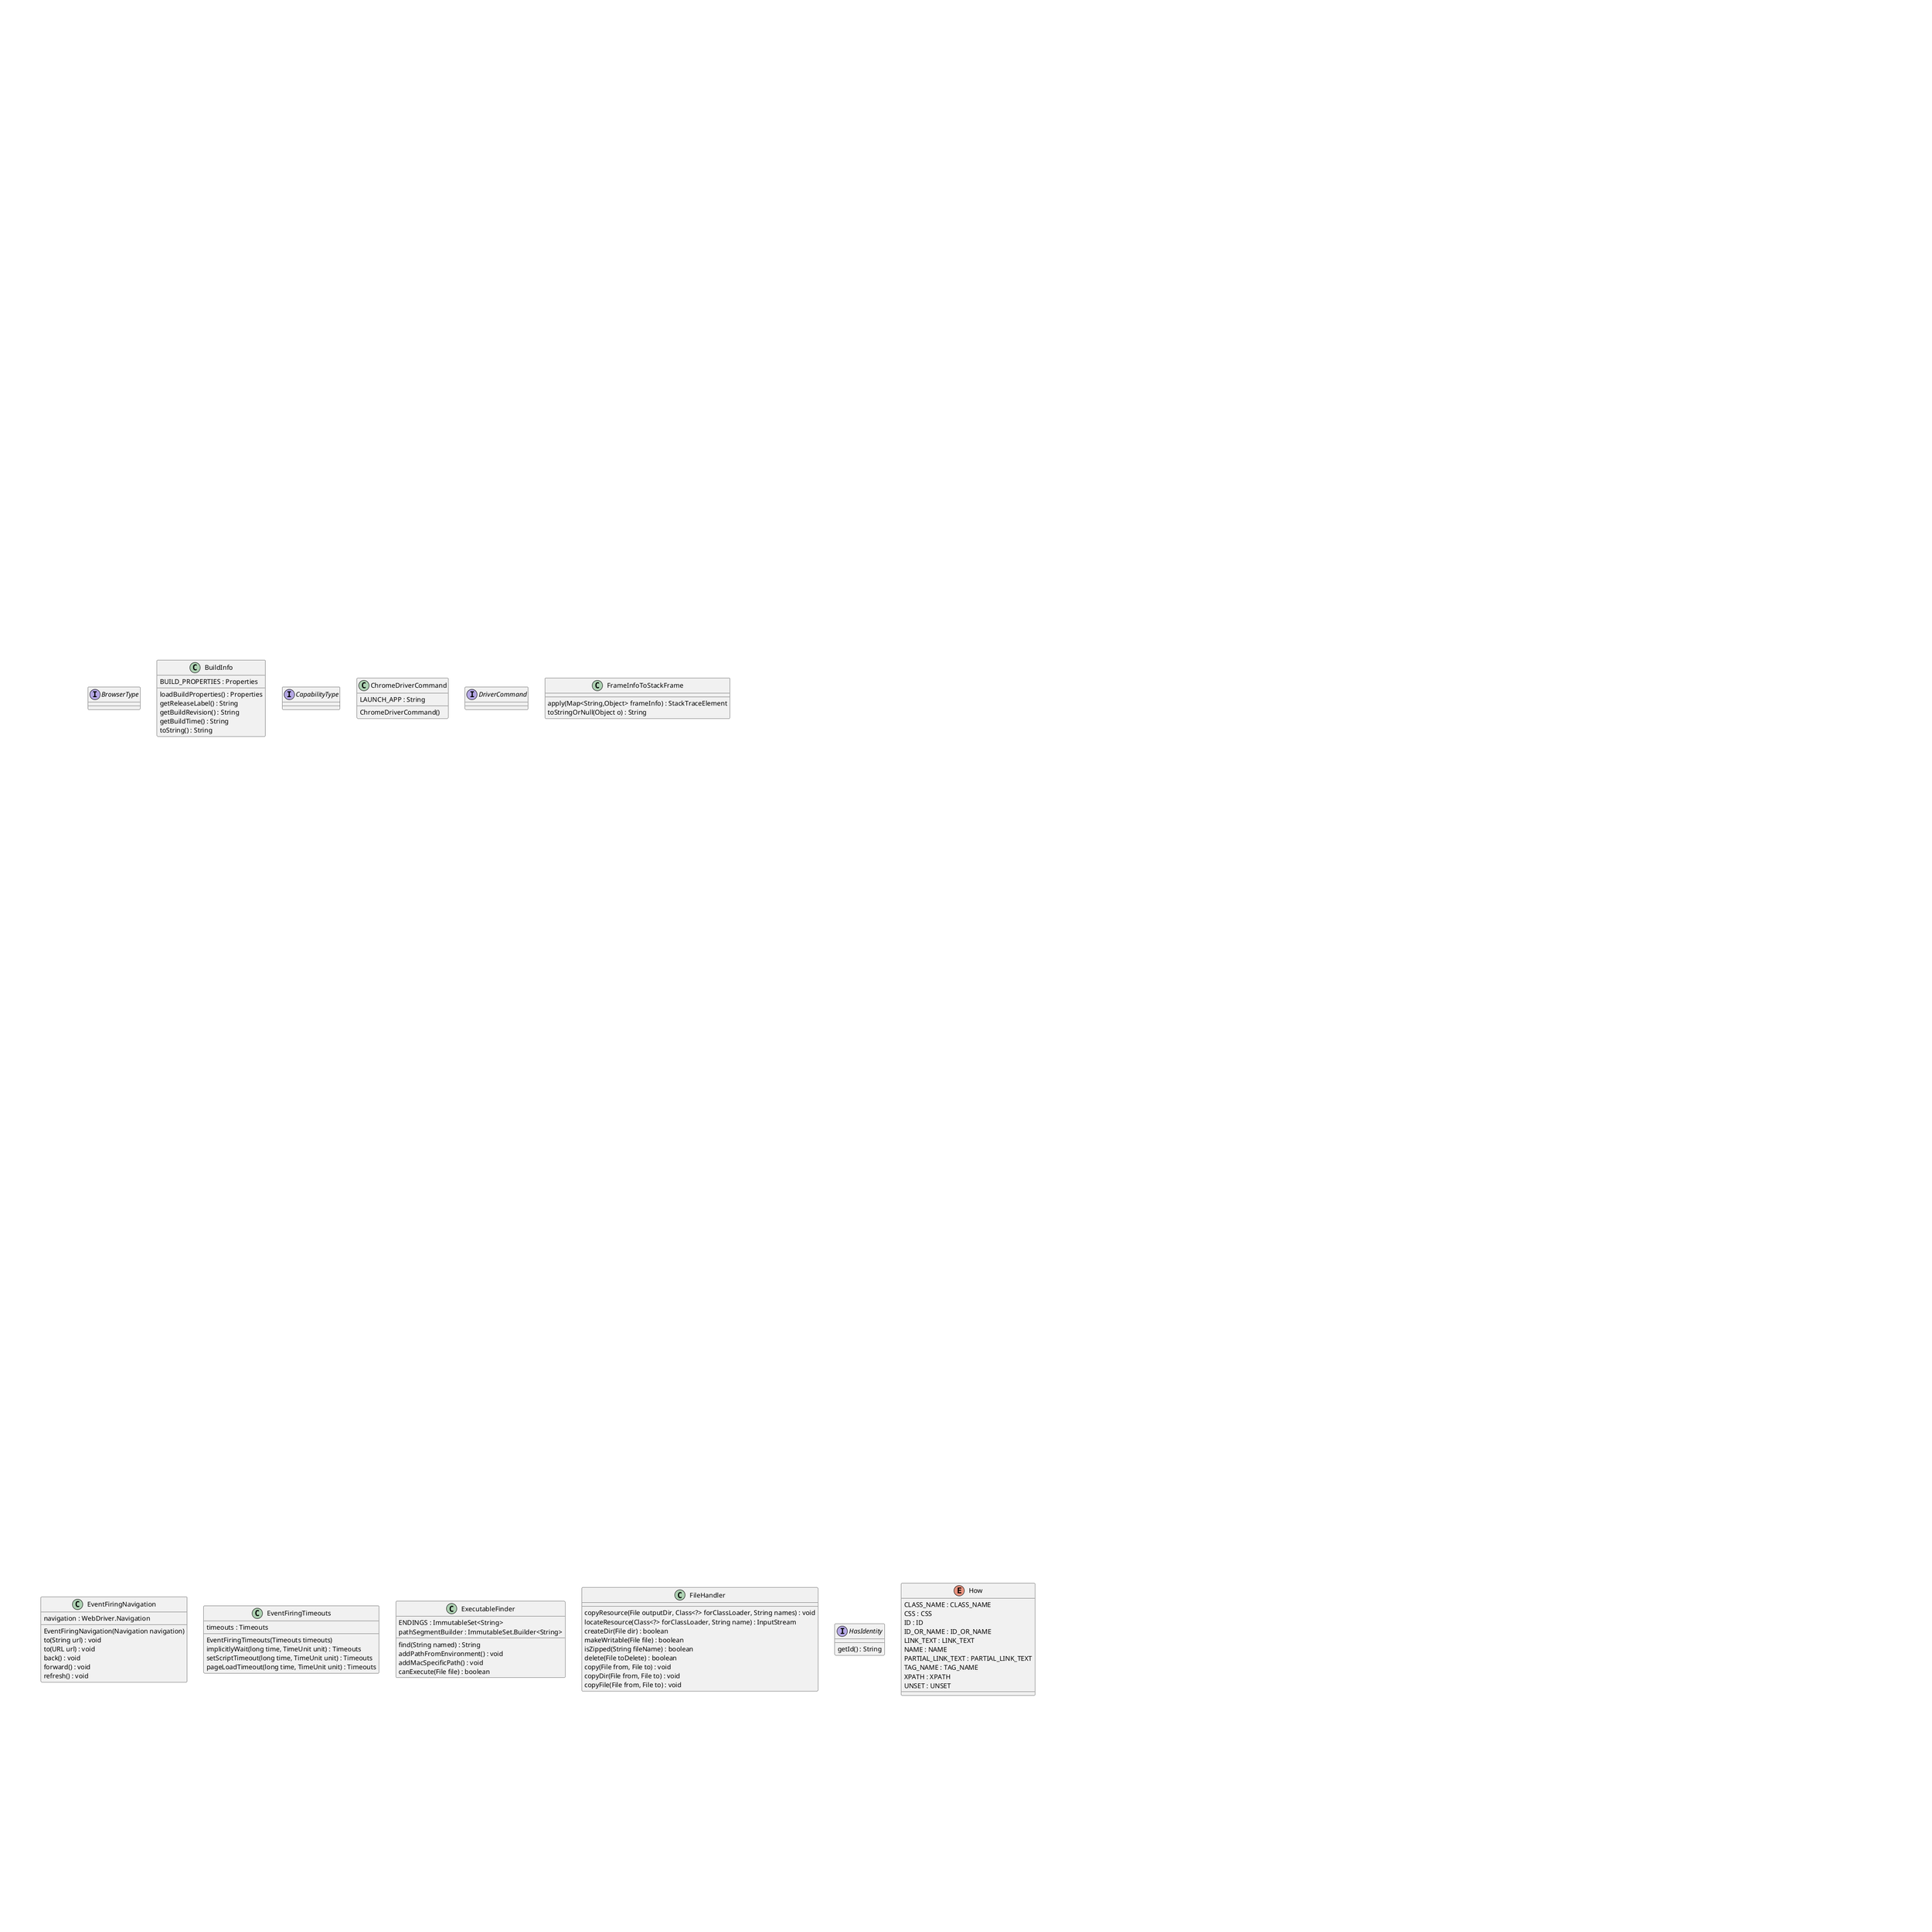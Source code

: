 @startuml
abstract class AbstractAnnotations{
	buildBy() : By
	isLookupCached() : boolean
}
abstract class AbstractCapabilities{
	caps : Map<String,Object>
	getPlatform() : Platform
	getCapability(String capabilityName) : Object
	setCapability(String key, Object value) : void
	asMap() : Map<String,Object>
	amendHashCode() : int
	hashCode() : int
	equals(Object o) : boolean
	toString() : String
	abbreviate(Map<Object,String> seen, Object stringify) : String
}
abstract class AbstractFindByBuilder{
	buildByFromFindBy(FindBy findBy) : By
	buildByFromShortFindBy(FindBy findBy) : By
	buildByFromLongFindBy(FindBy findBy) : By
	assertValidFindBys(FindBys findBys) : void
	assertValidFindBy(FindBy findBy) : void
	assertValidFindAll(FindAll findBys) : void
	buildIt(Object annotation, Field field) : By
}
abstract class AbstractHttpCommandCodec{
	PATH_SPLITTER : Splitter
	SESSION_ID_PARAM : String
	nameToSpec : ConcurrentHashMap<String,CommandSpec>
	aliases : Map<String,String>
	beanToJsonConverter : BeanToJsonConverter
	jsonToBeanConverter : JsonToBeanConverter
	AbstractHttpCommandCodec()
	encode(Command command) : HttpRequest
	decode(HttpRequest encodedCommand) : Command
	defineCommand(String name, HttpMethod method, String pathPattern) : void
	alias(String commandName, String isAnAliasFor) : void
	defineCommand(String name, CommandSpec spec) : void
	delete(String path) : CommandSpec
	get(String path) : CommandSpec
	post(String path) : CommandSpec
	buildUri(String commandName, SessionId sessionId, Map<String,?> parameters, CommandSpec spec) : String
	getParameter(String parameterName, String commandName, SessionId sessionId, Map<String,?> parameters) : String
	amendParameters(String name, Map<String,?> parameters) : Map<String,?>
}
abstract class AbstractHttpResponseCodec{
	errorCodes : ErrorCodes
	beanToJsonConverter : BeanToJsonConverter
	jsonToBeanConverter : JsonToBeanConverter
	encode(Supplier<HttpResponse> factory, Response response) : HttpResponse
	decode(HttpResponse encodedResponse) : Response
	getValueToEncode(Response response) : Object
	reconstructValue(Response response) : Response
}
abstract class AbstractWebDriverEventListener{
	beforeAlertAccept(WebDriver driver) : void
	afterAlertAccept(WebDriver driver) : void
	afterAlertDismiss(WebDriver driver) : void
	beforeAlertDismiss(WebDriver driver) : void
	beforeNavigateTo(String url, WebDriver driver) : void
	afterNavigateTo(String url, WebDriver driver) : void
	beforeNavigateBack(WebDriver driver) : void
	afterNavigateBack(WebDriver driver) : void
	beforeNavigateForward(WebDriver driver) : void
	afterNavigateForward(WebDriver driver) : void
	beforeNavigateRefresh(WebDriver driver) : void
	afterNavigateRefresh(WebDriver driver) : void
	beforeFindBy(By by, WebElement element, WebDriver driver) : void
	afterFindBy(By by, WebElement element, WebDriver driver) : void
	beforeClickOn(WebElement element, WebDriver driver) : void
	afterClickOn(WebElement element, WebDriver driver) : void
	beforeChangeValueOf(WebElement element, WebDriver driver, CharSequence keysToSend) : void
	afterChangeValueOf(WebElement element, WebDriver driver, CharSequence keysToSend) : void
	beforeScript(String script, WebDriver driver) : void
	afterScript(String script, WebDriver driver) : void
	onException(Throwable throwable, WebDriver driver) : void
}
interface Action{
	perform() : void
}
class Actions{
	LOG : Logger
	driver : WebDriver
	sequences : Map<InputSource,Sequence>
	defaultMouse : PointerInput
	defaultKeyboard : KeyInput
	jsonKeyboard : Keyboard
	jsonMouse : Mouse
	action : CompositeAction
	Actions(WebDriver driver)
	Actions(Keyboard keyboard, Mouse mouse)
	Actions(Keyboard keyboard)
	keyDown(CharSequence key) : Actions
	keyDown(WebElement target, CharSequence key) : Actions
	keyUp(CharSequence key) : Actions
	keyUp(WebElement target, CharSequence key) : Actions
	sendKeys(CharSequence keys) : Actions
	sendKeys(WebElement target, CharSequence keys) : Actions
	asKeys(CharSequence key) : Keys
	sendKeysInTicks(CharSequence keys) : Actions
	addKeyAction(CharSequence key, IntConsumer consumer) : Actions
	clickAndHold(WebElement target) : Actions
	clickAndHold() : Actions
	release(WebElement target) : Actions
	release() : Actions
	click(WebElement target) : Actions
	click() : Actions
	clickInTicks(PointerInput.MouseButton button) : Actions
	focusInTicks(WebElement target) : Actions
	doubleClick(WebElement target) : Actions
	doubleClick() : Actions
	moveToElement(WebElement target) : Actions
	moveToElement(WebElement target, int xOffset, int yOffset) : Actions
	moveInTicks(WebElement target, int xOffset, int yOffset) : Actions
	moveByOffset(int xOffset, int yOffset) : Actions
	contextClick(WebElement target) : Actions
	contextClick() : Actions
	dragAndDrop(WebElement source, WebElement target) : Actions
	dragAndDropBy(WebElement source, int xOffset, int yOffset) : Actions
	pause(long pause) : Actions
	pause(Duration duration) : Actions
	tick(Interaction actions) : Actions
	tick(Action action) : Actions
	build() : Action
	perform() : void
	getSequence(InputSource source) : Sequence
	isBuildingActions() : boolean
}
class AddApplicationCache{
	getDescribedInterface() : Class<?>
	getImplementation(Object value) : InterfaceImplementation
}
class AddFindsByCss{
	getDescribedInterface() : Class<?>
	getImplementation(Object value) : InterfaceImplementation
}
class AddFindsChildByCss{
	getDescribedInterface() : Class<?>
	getImplementation(Object value) : InterfaceImplementation
}
class AddLocationContext{
	getDescribedInterface() : Class<?>
	getImplementation(Object value) : InterfaceImplementation
}
class AddNetworkConnection{
	getDescribedInterface() : Class<?>
	getImplementation(Object value) : InterfaceImplementation
}
class AddRemoteTouchScreen{
	getDescribedInterface() : Class<?>
	getImplementation(Object value) : InterfaceImplementation
}
class AddRotatable{
	getDescribedInterface() : Class<?>
	getImplementation(Object value) : InterfaceImplementation
}
class AddWebStorage{
	getDescribedInterface() : Class<?>
	getImplementation(Object value) : InterfaceImplementation
}
class AjaxElementLocator{
	timeOutInSeconds : int
	clock : Clock
	AjaxElementLocator(SearchContext context, int timeOutInSeconds, AbstractAnnotations annotations)
	AjaxElementLocator(Clock clock, SearchContext context, int timeOutInSeconds, AbstractAnnotations annotations)
	AjaxElementLocator(SearchContext searchContext, Field field, int timeOutInSeconds)
	AjaxElementLocator(Clock clock, SearchContext searchContext, Field field, int timeOutInSeconds)
	findElement() : WebElement
	findElements() : List<WebElement>
	sleepFor() : long
	isElementUsable(WebElement element) : boolean
}
class AjaxElementLocatorFactory{
	searchContext : SearchContext
	timeOutInSeconds : int
	AjaxElementLocatorFactory(SearchContext searchContext, int timeOutInSeconds)
	createLocator(Field field) : ElementLocator
}
interface Alert{
	dismiss() : void
	accept() : void
	getText() : String
	sendKeys(String keysToSend) : void
	setCredentials(Credentials credentials) : void
	authenticateUsing(Credentials credentials) : void
}
class Annotations{
	field : Field
	Annotations(Field field)
	isLookupCached() : boolean
	buildBy() : By
	getField() : Field
	buildByFromDefault() : By
	assertValidAnnotations() : void
}
class ApacheHttpClient{
	MAX_REDIRECTS : int
	url : URL
	targetHost : HttpHost
	client : HttpClient
	ApacheHttpClient(HttpClient client, URL url)
	execute(HttpRequest request, boolean followRedirects) : HttpResponse
	createResponse(org.apache.http.HttpResponse response, HttpContext context) : HttpResponse
	createContext() : HttpContext
	createHttpUriRequest(HttpMethod method, String url) : HttpUriRequest
	fallBackExecute(HttpContext context, HttpUriRequest httpMethod) : org.apache.http.HttpResponse
	followRedirects(HttpClient client, HttpContext context, org.apache.http.HttpResponse response, int redirectCount) : org.apache.http.HttpResponse
	buildUri(HttpContext context, String location) : URI
	isRedirect(org.apache.http.HttpResponse response) : boolean
	close() : void
}
enum AppCacheStatus{
	UNCACHED : UNCACHED
	IDLE : IDLE
	CHECKING : CHECKING
	DOWNLOADING : DOWNLOADING
	UPDATE_READY : UPDATE_READY
	OBSOLETE : OBSOLETE
	value : int
	AppCacheStatus(int value)
	value() : int
	getEnum(int value) : AppCacheStatus
	getEnum(String value) : AppCacheStatus
}
interface ApplicationCache{
	getStatus() : AppCacheStatus
}
enum Architecture{
	X86 : X86
	X64 : X64
	ARM : ARM
	MIPS32 : MIPS32
	MIPS64 : MIPS64
	ANY : ANY
	archIdentifiers : String
	Architecture(String partOfArch)
	is(Architecture compareWith) : boolean
	getDataModel() : int
	toString() : String
	getCurrent() : Architecture
	extractFromSysProperty(String arch) : Architecture
}
class Augmenter{
	logger : Logger
	create(RemoteWebDriver driver, Map<String,AugmenterProvider> augmentors, X objectToAugment) : X
	extractRemoteWebDriver(WebDriver driver) : RemoteWebDriver
	copyFields(Class<?> clazz, Object source, Object target) : void
	copyField(Object source, Object target, Field field) : void
	determineAugmentation(RemoteWebDriver driver, Map<String,AugmenterProvider> augmentors, Object objectToAugment) : CompoundHandler
	performAugmentation(CompoundHandler handler, X from) : X
}
interface AugmenterProvider{
	getDescribedInterface() : Class<?>
	getImplementation(Object value) : InterfaceImplementation
}
abstract class BaseAction{
	where : Locatable
	BaseAction(Locatable actionLocation)
	getTargetElement() : Optional<WebElement>
}
abstract class BaseAugmenter{
	driverAugmentors : Map<String,AugmenterProvider>
	elementAugmentors : Map<String,AugmenterProvider>
	BaseAugmenter()
	addDriverAugmentation(String capabilityName, AugmenterProvider handlerClass) : void
	addElementAugmentation(String capabilityName, AugmenterProvider handlerClass) : void
	augment(WebDriver driver) : WebDriver
	augment(RemoteWebElement element) : WebElement
	create(RemoteWebDriver driver, Map<String,AugmenterProvider> augmentors, X objectToAugment) : X
	extractRemoteWebDriver(WebDriver driver) : RemoteWebDriver
}
class BeanToJsonConverter{
	MAX_DEPTH : int
	convert(Object object) : String
	convertObject(Object object) : JsonElement
	convertObject(Object toConvert, int maxDepth) : JsonElement
	getMethod(Object toConvert, String methodName) : Method
	mapObject(Object toConvert, int maxDepth, boolean skipNulls) : JsonElement
}
interface BrowserType{
}
class BuildInfo{
	BUILD_PROPERTIES : Properties
	loadBuildProperties() : Properties
	getReleaseLabel() : String
	getBuildRevision() : String
	getBuildTime() : String
	toString() : String
}
class ButtonReleaseAction{
	ButtonReleaseAction(Mouse mouse, Locatable locationProvider)
	perform() : void
	asInteractions(PointerInput mouse, KeyInput keyboard) : List<Interaction>
}
abstract class By{
	id(String id) : By
	linkText(String linkText) : By
	partialLinkText(String linkText) : By
	name(String name) : By
	tagName(String name) : By
	xpath(String xpathExpression) : By
	className(String className) : By
	cssSelector(String selector) : By
	findElement(SearchContext context) : WebElement
	equals(Object o) : boolean
	hashCode() : int
	toString() : String
	findElements(SearchContext context) : List<WebElement>
}
class ByAll{
	serialVersionUID : long
	bys : By
	ByAll(By bys)
	findElement(SearchContext context) : WebElement
	findElements(SearchContext context) : List<WebElement>
	toString() : String
}
class ByChained{
	serialVersionUID : long
	bys : By
	ByChained(By bys)
	findElement(SearchContext context) : WebElement
	findElements(SearchContext context) : List<WebElement>
	toString() : String
}
class ByIdOrName{
	serialVersionUID : long
	idFinder : By
	nameFinder : By
	idOrName : String
	ByIdOrName(String idOrName)
	findElement(SearchContext context) : WebElement
	findElements(SearchContext context) : List<WebElement>
	toString() : String
}
interface Capabilities{
	getBrowserName() : String
	getPlatform() : Platform
	getVersion() : String
	isJavascriptEnabled() : boolean
	is(String capabilityName) : boolean
	merge(Capabilities other) : Capabilities
	asMap() : Map<String,?>
	getCapability(String capabilityName) : Object
}
interface CapabilitiesFilter{
	apply(Map<String,Object> capabilities) : Map<String,Object>
}
interface CapabilityTransform{
	apply(Map.Entry<String, Object> entry) : Collection<Map.Entry<String, Object>>
}
interface CapabilityType{
}
class ChromeDriver{
	locationContext : RemoteLocationContext
	webStorage : RemoteWebStorage
	touchScreen : TouchScreen
	networkConnection : RemoteNetworkConnection
	ChromeDriver()
	ChromeDriver(ChromeDriverService service)
	ChromeDriver(Capabilities capabilities)
	ChromeDriver(ChromeOptions options)
	ChromeDriver(ChromeDriverService service, ChromeOptions options)
	ChromeDriver(ChromeDriverService service, Capabilities capabilities)
	setFileDetector(FileDetector detector) : void
	getLocalStorage() : LocalStorage
	getSessionStorage() : SessionStorage
	location() : Location
	setLocation(Location location) : void
	getTouch() : TouchScreen
	getNetworkConnection() : ConnectionType
	setNetworkConnection(ConnectionType type) : ConnectionType
	launchApp(String id) : void
}
class ChromeDriverCommand{
	LAUNCH_APP : String
	ChromeDriverCommand()
}
class ChromeDriverCommandExecutor{
	CHROME_COMMAND_NAME_TO_URL : ImmutableMap<String,CommandInfo>
	ChromeDriverCommandExecutor(DriverService service)
}
class ChromeDriverService{
	CHROME_DRIVER_EXE_PROPERTY : String
	CHROME_DRIVER_LOG_PROPERTY : String
	CHROME_DRIVER_VERBOSE_LOG_PROPERTY : String
	CHROME_DRIVER_SILENT_OUTPUT_PROPERTY : String
	CHROME_DRIVER_WHITELISTED_IPS_PROPERTY : String
	ChromeDriverService(File executable, int port, ImmutableList<String> args, ImmutableMap<String,String> environment)
	createDefaultService() : ChromeDriverService
}
class ChromeFilter{
	apply(Map<String,Object> unmodifiedCaps) : Map<String,Object>
}
class ChromeOptions{
	CAPABILITY : String
	binary : String
	args : List<String>
	extensionFiles : List<File>
	extensions : List<String>
	experimentalOptions : Map<String,Object>
	ChromeOptions()
	setBinary(File path) : ChromeOptions
	setBinary(String path) : ChromeOptions
	addArguments(String arguments) : ChromeOptions
	addArguments(List<String> arguments) : ChromeOptions
	addExtensions(File paths) : ChromeOptions
	addExtensions(List<File> paths) : ChromeOptions
	addEncodedExtensions(String encoded) : ChromeOptions
	addEncodedExtensions(List<String> encoded) : ChromeOptions
	setExperimentalOption(String name, Object value) : ChromeOptions
	getExperimentalOption(String name) : Object
	setPageLoadStrategy(PageLoadStrategy strategy) : ChromeOptions
	setUnhandledPromptBehaviour(UnexpectedAlertBehaviour behaviour) : ChromeOptions
	setHeadless(boolean headless) : ChromeOptions
	toCapabilities() : MutableCapabilities
	amendHashCode() : int
	asMap() : Map<String,?>
}
class CircularOutputStream{
	DEFAULT_SIZE : int
	start : int
	end : int
	filled : boolean
	buffer : byte
	CircularOutputStream(int maxSize)
	CircularOutputStream()
	write(int b) : void
	toString() : String
}
class ClasspathExtension{
	loadResourcesUsing : Class<?>
	loadFrom : String
	ClasspathExtension(Class<?> loadResourcesUsing, String loadFrom)
	writeTo(File extensionsDir) : void
}
class ClickAction{
	ClickAction(Mouse mouse, Locatable locationProvider)
	perform() : void
	asInteractions(PointerInput mouse, KeyInput keyboard) : List<Interaction>
}
class ClickAndHoldAction{
	ClickAndHoldAction(Mouse mouse, Locatable locationProvider)
	perform() : void
	asInteractions(PointerInput mouse, KeyInput keyboard) : List<Interaction>
}
interface Clock{
	now() : long
	laterBy(long durationInMillis) : long
	isNowBefore(long endInMillis) : boolean
}
class Color{
	red : int
	green : int
	blue : int
	alpha : double
	CONVERTERS : Converter
	Color(int red, int green, int blue, double alpha)
	fromString(String value) : Color
	setOpacity(double alpha) : void
	asRgb() : String
	asRgba() : String
	asHex() : String
	getColor() : java.awt.Color
	toString() : String
	equals(Object other) : boolean
	hashCode() : int
}
enum Colors{
	TRANSPARENT : TRANSPARENT
	ALICEBLUE : ALICEBLUE
	ANTIQUEWHITE : ANTIQUEWHITE
	AQUA : AQUA
	AQUAMARINE : AQUAMARINE
	AZURE : AZURE
	BEIGE : BEIGE
	BISQUE : BISQUE
	BLACK : BLACK
	BLANCHEDALMOND : BLANCHEDALMOND
	BLUE : BLUE
	BLUEVIOLET : BLUEVIOLET
	BROWN : BROWN
	BURLYWOOD : BURLYWOOD
	CADETBLUE : CADETBLUE
	CHARTREUSE : CHARTREUSE
	CHOCOLATE : CHOCOLATE
	CORAL : CORAL
	CORNFLOWERBLUE : CORNFLOWERBLUE
	CORNSILK : CORNSILK
	CRIMSON : CRIMSON
	CYAN : CYAN
	DARKBLUE : DARKBLUE
	DARKCYAN : DARKCYAN
	DARKGOLDENROD : DARKGOLDENROD
	DARKGRAY : DARKGRAY
	DARKGREEN : DARKGREEN
	DARKGREY : DARKGREY
	DARKKHAKI : DARKKHAKI
	DARKMAGENTA : DARKMAGENTA
	DARKOLIVEGREEN : DARKOLIVEGREEN
	DARKORANGE : DARKORANGE
	DARKORCHID : DARKORCHID
	DARKRED : DARKRED
	DARKSALMON : DARKSALMON
	DARKSEAGREEN : DARKSEAGREEN
	DARKSLATEBLUE : DARKSLATEBLUE
	DARKSLATEGRAY : DARKSLATEGRAY
	DARKSLATEGREY : DARKSLATEGREY
	DARKTURQUOISE : DARKTURQUOISE
	DARKVIOLET : DARKVIOLET
	DEEPPINK : DEEPPINK
	DEEPSKYBLUE : DEEPSKYBLUE
	DIMGRAY : DIMGRAY
	DIMGREY : DIMGREY
	DODGERBLUE : DODGERBLUE
	FIREBRICK : FIREBRICK
	FLORALWHITE : FLORALWHITE
	FORESTGREEN : FORESTGREEN
	FUCHSIA : FUCHSIA
	GAINSBORO : GAINSBORO
	GHOSTWHITE : GHOSTWHITE
	GOLD : GOLD
	GOLDENROD : GOLDENROD
	GRAY : GRAY
	GREY : GREY
	GREEN : GREEN
	GREENYELLOW : GREENYELLOW
	HONEYDEW : HONEYDEW
	HOTPINK : HOTPINK
	INDIANRED : INDIANRED
	INDIGO : INDIGO
	IVORY : IVORY
	KHAKI : KHAKI
	LAVENDER : LAVENDER
	LAVENDERBLUSH : LAVENDERBLUSH
	LAWNGREEN : LAWNGREEN
	LEMONCHIFFON : LEMONCHIFFON
	LIGHTBLUE : LIGHTBLUE
	LIGHTCORAL : LIGHTCORAL
	LIGHTCYAN : LIGHTCYAN
	LIGHTGOLDENRODYELLOW : LIGHTGOLDENRODYELLOW
	LIGHTGRAY : LIGHTGRAY
	LIGHTGREEN : LIGHTGREEN
	LIGHTGREY : LIGHTGREY
	LIGHTPINK : LIGHTPINK
	LIGHTSALMON : LIGHTSALMON
	LIGHTSEAGREEN : LIGHTSEAGREEN
	LIGHTSKYBLUE : LIGHTSKYBLUE
	LIGHTSLATEGRAY : LIGHTSLATEGRAY
	LIGHTSLATEGREY : LIGHTSLATEGREY
	LIGHTSTEELBLUE : LIGHTSTEELBLUE
	LIGHTYELLOW : LIGHTYELLOW
	LIME : LIME
	LIMEGREEN : LIMEGREEN
	LINEN : LINEN
	MAGENTA : MAGENTA
	MAROON : MAROON
	MEDIUMAQUAMARINE : MEDIUMAQUAMARINE
	MEDIUMBLUE : MEDIUMBLUE
	MEDIUMORCHID : MEDIUMORCHID
	MEDIUMPURPLE : MEDIUMPURPLE
	MEDIUMSEAGREEN : MEDIUMSEAGREEN
	MEDIUMSLATEBLUE : MEDIUMSLATEBLUE
	MEDIUMSPRINGGREEN : MEDIUMSPRINGGREEN
	MEDIUMTURQUOISE : MEDIUMTURQUOISE
	MEDIUMVIOLETRED : MEDIUMVIOLETRED
	MIDNIGHTBLUE : MIDNIGHTBLUE
	MINTCREAM : MINTCREAM
	MISTYROSE : MISTYROSE
	MOCCASIN : MOCCASIN
	NAVAJOWHITE : NAVAJOWHITE
	NAVY : NAVY
	OLDLACE : OLDLACE
	OLIVE : OLIVE
	OLIVEDRAB : OLIVEDRAB
	ORANGE : ORANGE
	ORANGERED : ORANGERED
	ORCHID : ORCHID
	PALEGOLDENROD : PALEGOLDENROD
	PALEGREEN : PALEGREEN
	PALETURQUOISE : PALETURQUOISE
	PALEVIOLETRED : PALEVIOLETRED
	PAPAYAWHIP : PAPAYAWHIP
	PEACHPUFF : PEACHPUFF
	PERU : PERU
	PINK : PINK
	PLUM : PLUM
	POWDERBLUE : POWDERBLUE
	PURPLE : PURPLE
	REBECCAPURPLE : REBECCAPURPLE
	RED : RED
	ROSYBROWN : ROSYBROWN
	ROYALBLUE : ROYALBLUE
	SADDLEBROWN : SADDLEBROWN
	SALMON : SALMON
	SANDYBROWN : SANDYBROWN
	SEAGREEN : SEAGREEN
	SEASHELL : SEASHELL
	SIENNA : SIENNA
	SILVER : SILVER
	SKYBLUE : SKYBLUE
	SLATEBLUE : SLATEBLUE
	SLATEGRAY : SLATEGRAY
	SLATEGREY : SLATEGREY
	SNOW : SNOW
	SPRINGGREEN : SPRINGGREEN
	STEELBLUE : STEELBLUE
	TAN : TAN
	TEAL : TEAL
	THISTLE : THISTLE
	TOMATO : TOMATO
	TURQUOISE : TURQUOISE
	VIOLET : VIOLET
	WHEAT : WHEAT
	WHITE : WHITE
	WHITESMOKE : WHITESMOKE
	YELLOW : YELLOW
	YELLOWGREEN : YELLOWGREEN
	colorValue : Color
	Colors(Color colorValue)
	getColorValue() : Color
}
class Command{
	sessionId : SessionId
	name : String
	parameters : Map<String,?>
	Command(SessionId sessionId, String name)
	Command(SessionId sessionId, String name, Map<String,?> parameters)
	getSessionId() : SessionId
	getName() : String
	getParameters() : Map<String,?>
	toString() : String
}
interface CommandCodec{
	encode(Command command) : T
	decode(T encodedCommand) : Command
	defineCommand(String name, HttpMethod method, String pathPattern) : void
	alias(String commandName, String isAnAliasFor) : void
}
interface CommandExecutor{
	execute(Command command) : Response
}
class CommandInfo{
	url : String
	method : HttpMethod
	CommandInfo(String url, HttpMethod method)
	getUrl() : String
	getMethod() : HttpMethod
}
class CommandLine{
	process : OsProcess
	CommandLine(String executable, String args)
	CommandLine(String cmdarray)
	getEnvironment() : Map<String,String>
	setEnvironmentVariables(Map<String,String> environment) : void
	setEnvironmentVariable(String name, String value) : void
	setDynamicLibraryPath(String newLibraryPath) : void
	updateDynamicLibraryPath(String extraPath) : void
	getLibraryPathPropertyName() : String
	executeAsync() : void
	execute() : void
	waitFor() : void
	waitFor(long timeout) : void
	isSuccessful() : boolean
	getExitCode() : int
	getStdOut() : String
	destroy() : int
	isRunning() : boolean
	setInput(String allInput) : void
	setWorkingDirectory(String workingDirectory) : void
	toString() : String
	copyOutputTo(OutputStream out) : void
	checkForError() : void
}
class CompositeAction{
	actionsList : List<Action>
	perform() : void
	addAction(Action action) : CompositeAction
	getNumberOfActions() : int
	asInteractions(PointerInput mouse, KeyInput keyboard) : List<Interaction>
}
class CompositeLocalLogs{
	predefinedTypeLogger : LocalLogs
	allTypesLogger : LocalLogs
	CompositeLocalLogs(LocalLogs predefinedTypeLogger, LocalLogs allTypesLogger)
	get(String logType) : LogEntries
	getAvailableLogTypes() : Set<String>
	addEntry(String logType, LogEntry entry) : void
}
class ConnectionClosedException{
	ConnectionClosedException(String message)
}
interface ContextAware{
	context(String name) : WebDriver
	getContextHandles() : Set<String>
	getContext() : String
}
class ContextClickAction{
	ContextClickAction(Mouse mouse, Locatable where)
	perform() : void
	asInteractions(PointerInput mouse, KeyInput keyboard) : List<Interaction>
}
class Cookie{
	serialVersionUID : long
	name : String
	value : String
	path : String
	domain : String
	expiry : Date
	isSecure : boolean
	isHttpOnly : boolean
	Cookie(String name, String value, String path, Date expiry)
	Cookie(String name, String value, String domain, String path, Date expiry)
	Cookie(String name, String value, String domain, String path, Date expiry, boolean isSecure)
	Cookie(String name, String value, String domain, String path, Date expiry, boolean isSecure, boolean isHttpOnly)
	Cookie(String name, String value)
	Cookie(String name, String value, String path)
	getName() : String
	getValue() : String
	getDomain() : String
	getPath() : String
	isSecure() : boolean
	isHttpOnly() : boolean
	getExpiry() : Date
	stripPort(String domain) : String
	validate() : void
	toString() : String
	equals(Object o) : boolean
	hashCode() : int
}
interface Coordinates{
	onScreen() : Point
	inViewPort() : Point
	onPage() : Point
	getAuxiliary() : Object
}
class CoordinatesUtils{
	paramsFromCoordinates(Coordinates where) : Map<String,Object>
}
interface Credentials{
}
class DefaultElementLocator{
	searchContext : SearchContext
	shouldCache : boolean
	by : By
	cachedElement : WebElement
	cachedElementList : List<WebElement>
	DefaultElementLocator(SearchContext searchContext, Field field)
	DefaultElementLocator(SearchContext searchContext, AbstractAnnotations annotations)
	findElement() : WebElement
	findElements() : List<WebElement>
	toString() : String
}
class DefaultElementLocatorFactory{
	searchContext : SearchContext
	DefaultElementLocatorFactory(SearchContext searchContext)
	createLocator(Field field) : ElementLocator
}
class DefaultFieldDecorator{
	factory : ElementLocatorFactory
	DefaultFieldDecorator(ElementLocatorFactory factory)
	decorate(ClassLoader loader, Field field) : Object
	isDecoratableList(Field field) : boolean
	proxyForLocator(ClassLoader loader, ElementLocator locator) : WebElement
	proxyForListLocator(ClassLoader loader, ElementLocator locator) : List<WebElement>
}
class DefaultNetworkInterfaceProvider{
	cachedInterfaces : List<NetworkInterface>
	DefaultNetworkInterfaceProvider()
	getNetworkInterfaces() : Iterable<NetworkInterface>
	getLocalInterfaceName() : String
	getLoInterface() : NetworkInterface
}
class DesiredCapabilities{
	DesiredCapabilities(String browser, String version, Platform platform)
	DesiredCapabilities()
	DesiredCapabilities(Map<String,?> rawMap)
	DesiredCapabilities(Capabilities other)
	DesiredCapabilities(Capabilities others)
	setBrowserName(String browserName) : void
	setVersion(String version) : void
	setPlatform(Platform platform) : void
	setJavascriptEnabled(boolean javascriptEnabled) : void
	acceptInsecureCerts() : boolean
	setAcceptInsecureCerts(boolean acceptInsecureCerts) : void
	merge(Capabilities extraCapabilities) : DesiredCapabilities
	android() : DesiredCapabilities
	chrome() : DesiredCapabilities
	firefox() : DesiredCapabilities
	htmlUnit() : DesiredCapabilities
	edge() : DesiredCapabilities
	internetExplorer() : DesiredCapabilities
	iphone() : DesiredCapabilities
	ipad() : DesiredCapabilities
	opera() : DesiredCapabilities
	operaBlink() : DesiredCapabilities
	safari() : DesiredCapabilities
	phantomjs() : DesiredCapabilities
}
class DeviceRotation{
	x : int
	y : int
	z : int
	DeviceRotation(int x, int y, int z)
	DeviceRotation(Map<String,Number> map)
	validateParameters(int x, int y, int z) : void
	getX() : int
	getY() : int
	getZ() : int
	parameters() : Map<String,Integer>
	equals(Object o) : boolean
	hashCode() : int
}
enum Dialect{
	OSS : OSS
	W3C : W3C
	getCommandCodec() : CommandCodec<HttpRequest>
	getResponseCodec() : ResponseCodec<HttpResponse>
	getEncodedElementKey() : String
}
class Dimension{
	width : int
	height : int
	Dimension(int width, int height)
	getWidth() : int
	getHeight() : int
	equals(Object o) : boolean
	hashCode() : int
	toString() : String
}
abstract class DisplayAction{
	DisplayAction(Locatable locationProvider)
	getActionLocation() : Coordinates
}
class DoubleClickAction{
	DoubleClickAction(Mouse mouse, Locatable locationProvider)
	perform() : void
	asInteractions(PointerInput mouse, KeyInput keyboard) : List<Interaction>
}
class DoubleTapAction{
	DoubleTapAction(TouchScreen touchScreen, Locatable locationProvider)
	perform() : void
}
class DownAction{
	x : int
	y : int
	DownAction(TouchScreen touchScreen, int x, int y)
	perform() : void
}
interface DriverCommand{
}
class DriverCommandExecutor{
	service : DriverService
	DriverCommandExecutor(DriverService service)
	DriverCommandExecutor(DriverService service, Map<String,CommandInfo> additionalCommands)
	execute(Command command) : Response
}
class DriverService{
	url : URL
	lock : ReentrantLock
	process : CommandLine
	executable : String
	args : ImmutableList<String>
	environment : ImmutableMap<String,String>
	outputStream : OutputStream
	DriverService(File executable, int port, ImmutableList<String> args, ImmutableMap<String,String> environment)
	getUrl(int port) : URL
	getUrl() : URL
	findExecutable(String exeName, String exeProperty, String exeDocs, String exeDownload) : File
	checkExecutable(File exe) : void
	isRunning() : boolean
	start() : void
	waitUntilAvailable() : void
	stop() : void
	sendOutputTo(OutputStream outputStream) : void
	getOutputStream() : OutputStream
}
class Duration{
	time : long
	unit : TimeUnit
	Duration(long time, TimeUnit unit)
	equals(Object o) : boolean
	hashCode() : int
	toString() : String
	in(TimeUnit unit) : long
}
class EdgeDriver{
	EdgeDriver()
	EdgeDriver(EdgeDriverService service)
	EdgeDriver(Capabilities capabilities)
	EdgeDriver(EdgeOptions options)
	EdgeDriver(EdgeDriverService service, EdgeOptions options)
	EdgeDriver(EdgeDriverService service, Capabilities capabilities)
}
class EdgeDriverService{
	EDGE_DRIVER_EXE_PROPERTY : String
	EDGE_DRIVER_LOG_PROPERTY : String
	EDGE_DRIVER_VERBOSE_LOG_PROPERTY : String
	EdgeDriverService(File executable, int port, ImmutableList<String> args, ImmutableMap<String,String> environment)
	createDefaultService() : EdgeDriverService
}
class EdgeFilter{
	apply(Map<String,Object> unmodifiedCaps) : Map<String,Object>
}
class EdgeOptions{
	CAPABILITY : String
	EdgeOptions()
	setPageLoadStrategy(String strategy) : void
	toCapabilities() : MutableCapabilities
}
class ElementClickInterceptedException{
	ElementClickInterceptedException(String message)
	ElementClickInterceptedException(String message, Throwable cause)
}
interface ElementLocator{
	findElement() : WebElement
	findElements() : List<WebElement>
}
interface ElementLocatorFactory{
	createLocator(Field field) : ElementLocator
}
class ElementNotInteractableException{
	ElementNotInteractableException(String message)
	ElementNotInteractableException(String message, Throwable cause)
}
class ElementNotSelectableException{
	ElementNotSelectableException(String message)
	ElementNotSelectableException(String message, Throwable cause)
}
class ElementNotVisibleException{
	ElementNotVisibleException(String message)
	ElementNotVisibleException(String message, Throwable cause)
}
enum ElementScrollBehavior{
	TOP : TOP
	BOTTOM : BOTTOM
	value : int
	ElementScrollBehavior(int value)
	toString() : String
	fromString(String text) : ElementScrollBehavior
	getValue() : int
}
interface Encodable{
	encode() : Map<String,Object>
}
interface EphemeralPortRangeDetector{
	getLowestEphemeralPort() : int
	getHighestEphemeralPort() : int
}
class ErrorCodes{
	SUCCESS_STRING : String
	SUCCESS : int
	NO_SUCH_SESSION : int
	NO_SUCH_ELEMENT : int
	NO_SUCH_FRAME : int
	UNKNOWN_COMMAND : int
	STALE_ELEMENT_REFERENCE : int
	ELEMENT_NOT_VISIBLE : int
	INVALID_ELEMENT_STATE : int
	UNHANDLED_ERROR : int
	ELEMENT_NOT_SELECTABLE : int
	JAVASCRIPT_ERROR : int
	XPATH_LOOKUP_ERROR : int
	TIMEOUT : int
	NO_SUCH_WINDOW : int
	INVALID_COOKIE_DOMAIN : int
	UNABLE_TO_SET_COOKIE : int
	UNEXPECTED_ALERT_PRESENT : int
	NO_ALERT_PRESENT : int
	ASYNC_SCRIPT_TIMEOUT : int
	INVALID_ELEMENT_COORDINATES : int
	IME_NOT_AVAILABLE : int
	IME_ENGINE_ACTIVATION_FAILED : int
	INVALID_SELECTOR_ERROR : int
	SESSION_NOT_CREATED : int
	MOVE_TARGET_OUT_OF_BOUNDS : int
	INVALID_XPATH_SELECTOR : int
	INVALID_XPATH_SELECTOR_RETURN_TYPER : int
	ELEMENT_NOT_INTERACTABLE : int
	INVALID_ARGUMENT : int
	NO_SUCH_COOKIE : int
	UNABLE_TO_CAPTURE_SCREEN : int
	ELEMENT_CLICK_INTERCEPTED : int
	METHOD_NOT_ALLOWED : int
	log : Logger
	KNOWN_ERRORS : ImmutableSet<KnownError>
	toState(Integer status) : String
	toStatus(String webdriverState, Optional<Integer> httpStatus) : int
	getExceptionType(int statusCode) : Class<?>
	getExceptionType(String webdriverState) : Class<?>
	toStatusCode(Throwable e) : int
	isMappableError(Throwable rootCause) : boolean
}
class ErrorHandler{
	MESSAGE : String
	SCREEN_SHOT : String
	CLASS : String
	STACK_TRACE : String
	LINE_NUMBER : String
	METHOD_NAME : String
	CLASS_NAME : String
	FILE_NAME : String
	UNKNOWN_CLASS : String
	UNKNOWN_METHOD : String
	UNKNOWN_FILE : String
	errorCodes : ErrorCodes
	includeServerErrors : boolean
	ErrorHandler()
	ErrorHandler(boolean includeServerErrors)
	ErrorHandler(ErrorCodes codes, boolean includeServerErrors)
	isIncludeServerErrors() : boolean
	setIncludeServerErrors(boolean includeServerErrors) : void
	throwIfResponseFailed(Response response, long duration) : Response
}
class UnknownServerException{
	UnknownServerException(String s)
}
class FrameInfoToStackFrame{
	apply(Map<String,Object> frameInfo) : StackTraceElement
	toStringOrNull(Object o) : String
}
class EventFiringKeyboard{
	driver : WebDriver
	dispatcher : WebDriverEventListener
	keyboard : Keyboard
	EventFiringKeyboard(WebDriver driver, WebDriverEventListener dispatcher)
	sendKeys(CharSequence keysToSend) : void
	pressKey(CharSequence keyToPress) : void
	releaseKey(CharSequence keyToRelease) : void
}
class EventFiringMouse{
	driver : WebDriver
	dispatcher : WebDriverEventListener
	mouse : Mouse
	EventFiringMouse(WebDriver driver, WebDriverEventListener dispatcher)
	click(Coordinates where) : void
	doubleClick(Coordinates where) : void
	mouseDown(Coordinates where) : void
	mouseUp(Coordinates where) : void
	mouseMove(Coordinates where) : void
	mouseMove(Coordinates where, long xOffset, long yOffset) : void
	contextClick(Coordinates where) : void
}
class EventFiringTouch{
	driver : WebDriver
	dispatcher : WebDriverEventListener
	touchScreen : TouchScreen
	EventFiringTouch(WebDriver driver, WebDriverEventListener dispatcher)
	singleTap(Coordinates where) : void
	down(int x, int y) : void
	up(int x, int y) : void
	move(int x, int y) : void
	scroll(Coordinates where, int xOffset, int yOffset) : void
	doubleTap(Coordinates where) : void
	longPress(Coordinates where) : void
	scroll(int xOffset, int yOffset) : void
	flick(int xSpeed, int ySpeed) : void
	flick(Coordinates where, int xOffset, int yOffset, int speed) : void
}
class EventFiringWebDriver{
	driver : WebDriver
	eventListeners : List<WebDriverEventListener>
	dispatcher : WebDriverEventListener
	EventFiringWebDriver(WebDriver driver)
	extractInterfaces(Object object) : Class<?>
	extractInterfaces(Set<Class<?>> addTo, Class<?> clazz) : void
	register(WebDriverEventListener eventListener) : EventFiringWebDriver
	unregister(WebDriverEventListener eventListener) : EventFiringWebDriver
	getWrappedDriver() : WebDriver
	get(String url) : void
	getCurrentUrl() : String
	getTitle() : String
	findElements(By by) : List<WebElement>
	findElement(By by) : WebElement
	getPageSource() : String
	close() : void
	quit() : void
	getWindowHandles() : Set<String>
	getWindowHandle() : String
	executeScript(String script, Object args) : Object
	executeAsyncScript(String script, Object args) : Object
	unpackWrappedArgs(Object args) : Object
	unpackWrappedElement(Object arg) : Object
}
class EventFiringWebElement{
	element : WebElement
	underlyingElement : WebElement
	EventFiringWebElement(WebElement element)
	click() : void
	submit() : void
	sendKeys(CharSequence keysToSend) : void
	clear() : void
	getTagName() : String
	getAttribute(String name) : String
	isSelected() : boolean
	isEnabled() : boolean
	getText() : String
	isDisplayed() : boolean
	getLocation() : Point
	getSize() : Dimension
	getRect() : Rectangle
	getCssValue(String propertyName) : String
	findElement(By by) : WebElement
	findElements(By by) : List<WebElement>
	getWrappedElement() : WebElement
	equals(Object obj) : boolean
	hashCode() : int
	toString() : String
	getWrappedDriver() : WebDriver
	getCoordinates() : Coordinates
	getScreenshotAs(OutputType<X> outputType) : X
}
class EventFiringNavigation{
	navigation : WebDriver.Navigation
	EventFiringNavigation(Navigation navigation)
	to(String url) : void
	to(URL url) : void
	back() : void
	forward() : void
	refresh() : void
}
class EventFiringOptions{
	options : Options
	EventFiringOptions(Options options)
	logs() : Logs
	addCookie(Cookie cookie) : void
	deleteCookieNamed(String name) : void
	deleteCookie(Cookie cookie) : void
	deleteAllCookies() : void
	getCookies() : Set<Cookie>
	getCookieNamed(String name) : Cookie
	timeouts() : Timeouts
	ime() : ImeHandler
	window() : Window
}
class EventFiringTimeouts{
	timeouts : Timeouts
	EventFiringTimeouts(Timeouts timeouts)
	implicitlyWait(long time, TimeUnit unit) : Timeouts
	setScriptTimeout(long time, TimeUnit unit) : Timeouts
	pageLoadTimeout(long time, TimeUnit unit) : Timeouts
}
class EventFiringTargetLocator{
	targetLocator : TargetLocator
	EventFiringTargetLocator(TargetLocator targetLocator)
	frame(int frameIndex) : WebDriver
	frame(String frameName) : WebDriver
	frame(WebElement frameElement) : WebDriver
	parentFrame() : WebDriver
	window(String windowName) : WebDriver
	defaultContent() : WebDriver
	activeElement() : WebElement
	alert() : Alert
}
class EventFiringWindow{
	window : Window
	EventFiringWindow(Window window)
	setSize(Dimension targetSize) : void
	setPosition(Point targetLocation) : void
	getSize() : Dimension
	getPosition() : Point
	maximize() : void
	fullscreen() : void
}
class EventFiringAlert{
	alert : Alert
	EventFiringAlert(Alert alert)
	dismiss() : void
	accept() : void
	getText() : String
	sendKeys(String keysToSend) : void
	setCredentials(Credentials credentials) : void
	authenticateUsing(Credentials credentials) : void
}
enum EventType{
	HTTP_COMMAND : HTTP_COMMAND
	YIELD_TO_PAGE_LOAD : YIELD_TO_PAGE_LOAD
}
class Executable{
	binary : File
	version : String
	channel : FirefoxBinary.Channel
	Executable(File userSpecifiedBinaryPath)
	getDirectory() : File
	getFile() : File
	getPath() : String
	getVersion() : String
	getChannel() : FirefoxBinary.Channel
	loadApplicationIni() : void
	loadChannelPref() : void
	getResource(String resourceName) : Optional<Path>
}
class ExecutableFinder{
	ENDINGS : ImmutableSet<String>
	pathSegmentBuilder : ImmutableSet.Builder<String>
	find(String named) : String
	addPathFromEnvironment() : void
	addMacSpecificPath() : void
	canExecute(File file) : boolean
}
interface ExecuteMethod{
	execute(String commandName, Map<String,?> parameters) : Object
}
interface ExpectedCondition{
}
class ExpectedConditions{
	log : Logger
	ExpectedConditions()
	titleIs(String title) : ExpectedCondition<Boolean>
	titleContains(String title) : ExpectedCondition<Boolean>
	urlToBe(String url) : ExpectedCondition<Boolean>
	urlContains(String fraction) : ExpectedCondition<Boolean>
	urlMatches(String regex) : ExpectedCondition<Boolean>
	presenceOfElementLocated(By locator) : ExpectedCondition<WebElement>
	visibilityOfElementLocated(By locator) : ExpectedCondition<WebElement>
	visibilityOfAllElementsLocatedBy(By locator) : ExpectedCondition<List<WebElement>>
	visibilityOfAllElements(List<WebElement> elements) : ExpectedCondition<List<WebElement>>
	visibilityOf(WebElement element) : ExpectedCondition<WebElement>
	elementIfVisible(WebElement element) : WebElement
	presenceOfAllElementsLocatedBy(By locator) : ExpectedCondition<List<WebElement>>
	textToBePresentInElement(WebElement element, String text) : ExpectedCondition<Boolean>
	textToBePresentInElement(By locator, String text) : ExpectedCondition<Boolean>
	textToBePresentInElementLocated(By locator, String text) : ExpectedCondition<Boolean>
	textToBePresentInElementValue(WebElement element, String text) : ExpectedCondition<Boolean>
	textToBePresentInElementValue(By locator, String text) : ExpectedCondition<Boolean>
	frameToBeAvailableAndSwitchToIt(String frameLocator) : ExpectedCondition<WebDriver>
	frameToBeAvailableAndSwitchToIt(By locator) : ExpectedCondition<WebDriver>
	frameToBeAvailableAndSwitchToIt(int frameLocator) : ExpectedCondition<WebDriver>
	frameToBeAvailableAndSwitchToIt(WebElement frameLocator) : ExpectedCondition<WebDriver>
	invisibilityOfElementLocated(By locator) : ExpectedCondition<Boolean>
	invisibilityOfElementWithText(By locator, String text) : ExpectedCondition<Boolean>
	elementToBeClickable(By locator) : ExpectedCondition<WebElement>
	elementToBeClickable(WebElement element) : ExpectedCondition<WebElement>
	stalenessOf(WebElement element) : ExpectedCondition<Boolean>
	refreshed(ExpectedCondition<T> condition) : ExpectedCondition<T>
	elementToBeSelected(WebElement element) : ExpectedCondition<Boolean>
	elementSelectionStateToBe(WebElement element, boolean selected) : ExpectedCondition<Boolean>
	elementToBeSelected(By locator) : ExpectedCondition<Boolean>
	elementSelectionStateToBe(By locator, boolean selected) : ExpectedCondition<Boolean>
	alertIsPresent() : ExpectedCondition<Alert>
	numberOfwindowsToBe(int expectedNumberOfWindows) : ExpectedCondition<Boolean>
	numberOfWindowsToBe(int expectedNumberOfWindows) : ExpectedCondition<Boolean>
	not(ExpectedCondition<?> condition) : ExpectedCondition<Boolean>
	findElement(By by, WebDriver driver) : WebElement
	findElements(By by, WebDriver driver) : List<WebElement>
	attributeToBe(By locator, String attribute, String value) : ExpectedCondition<Boolean>
	textToBe(By locator, String value) : ExpectedCondition<Boolean>
	textMatches(By locator, Pattern pattern) : ExpectedCondition<Boolean>
	numberOfElementsToBeMoreThan(By locator, Integer number) : ExpectedCondition<List<WebElement>>
	numberOfElementsToBeLessThan(By locator, Integer number) : ExpectedCondition<List<WebElement>>
	numberOfElementsToBe(By locator, Integer number) : ExpectedCondition<List<WebElement>>
	attributeToBe(WebElement element, String attribute, String value) : ExpectedCondition<Boolean>
	attributeContains(WebElement element, String attribute, String value) : ExpectedCondition<Boolean>
	attributeContains(By locator, String attribute, String value) : ExpectedCondition<Boolean>
	attributeToBeNotEmpty(WebElement element, String attribute) : ExpectedCondition<Boolean>
	getAttributeOrCssValue(WebElement element, String name) : Optional<String>
	visibilityOfNestedElementsLocatedBy(By parent, By childLocator) : ExpectedCondition<List<WebElement>>
	visibilityOfNestedElementsLocatedBy(WebElement element, By childLocator) : ExpectedCondition<List<WebElement>>
	presenceOfNestedElementLocatedBy(By locator, By childLocator) : ExpectedCondition<WebElement>
	presenceOfNestedElementLocatedBy(WebElement element, By childLocator) : ExpectedCondition<WebElement>
	presenceOfNestedElementsLocatedBy(By parent, By childLocator) : ExpectedCondition<List<WebElement>>
	invisibilityOfAllElements(List<WebElement> elements) : ExpectedCondition<Boolean>
	invisibilityOf(WebElement element) : ExpectedCondition<Boolean>
	isInvisible(WebElement element) : boolean
	or(ExpectedCondition<?> conditions) : ExpectedCondition<Boolean>
	and(ExpectedCondition<?> conditions) : ExpectedCondition<Boolean>
	javaScriptThrowsNoExceptions(String javaScript) : ExpectedCondition<Boolean>
	jsReturnsValue(String javaScript) : ExpectedCondition<Object>
}
interface Extension{
	writeTo(File parentDirectory) : void
}
interface ExtensionConnection{
	start() : void
	isConnected() : boolean
	quit() : void
	getAddressOfRemoteServer() : URI
}
interface FieldDecorator{
	decorate(ClassLoader loader, Field field) : Object
}
interface FileDetector{
	getLocalFile(CharSequence keys) : File
}
class FileExtension{
	EM_NAMESPACE_URI : String
	toInstall : File
	FileExtension(File toInstall)
	writeTo(File extensionsDir) : void
	obtainRootDirectory(File extensionToInstall) : File
	getExtensionId(File root) : String
	readIdFromManifestJson(File root) : String
	readIdFromInstallRdf(File root) : String
}
class FileHandler{
	copyResource(File outputDir, Class<?> forClassLoader, String names) : void
	locateResource(Class<?> forClassLoader, String name) : InputStream
	createDir(File dir) : boolean
	makeWritable(File file) : boolean
	isZipped(String fileName) : boolean
	delete(File toDelete) : boolean
	copy(File from, File to) : void
	copyDir(File from, File to) : void
	copyFile(File from, File to) : void
}
interface FindsByClassName{
	findElementByClassName(String using) : WebElement
	findElementsByClassName(String using) : List<WebElement>
}
interface FindsByCssSelector{
	findElementByCssSelector(String using) : WebElement
	findElementsByCssSelector(String using) : List<WebElement>
}
interface FindsById{
	findElementById(String using) : WebElement
	findElementsById(String using) : List<WebElement>
}
interface FindsByLinkText{
	findElementByLinkText(String using) : WebElement
	findElementsByLinkText(String using) : List<WebElement>
	findElementByPartialLinkText(String using) : WebElement
	findElementsByPartialLinkText(String using) : List<WebElement>
}
interface FindsByName{
	findElementByName(String using) : WebElement
	findElementsByName(String using) : List<WebElement>
}
interface FindsByTagName{
	findElementByTagName(String using) : WebElement
	findElementsByTagName(String using) : List<WebElement>
}
interface FindsByXPath{
	findElementByXPath(String using) : WebElement
	findElementsByXPath(String using) : List<WebElement>
}
class FirefoxBinary{
	NO_FOCUS_LIBRARY_NAME : String
	PATH_PREFIX : String
	extraEnv : Map<String,String>
	extraOptions : List<String>
	executable : Executable
	process : CommandLine
	stream : OutputStream
	timeout : long
	FirefoxBinary()
	FirefoxBinary(Channel channel)
	FirefoxBinary(File pathToFirefoxBinary)
	setEnvironmentProperty(String propertyName, String value) : void
	addCommandLineOptions(String options) : void
	amendOptions(FirefoxOptions options) : void
	isOnLinux() : boolean
	startProfile(FirefoxProfile profile, File profileDir, String commandLineFlags) : void
	startFirefoxProcess(CommandLine command) : void
	getFile() : File
	getPath() : String
	getExtraEnv() : Map<String,String>
	modifyLinkLibraryPath(File profileDir) : void
	extractAndCheck(File profileDir, String noFocusSoName, String jarPath32Bit, String jarPath64Bit) : String
	waitFor() : void
	waitFor(long timeout) : void
	getConsoleOutput() : String
	getTimeout() : long
	setTimeout(long timeout) : void
	toString() : String
	setOutputWatcher(OutputStream stream) : void
	quit() : void
	getDefaultOutputStream() : OutputStream
	locateFirefoxBinaryFromSystemProperty() : Executable
	locateFirefoxBinariesFromPlatform() : Stream<Executable>
}
class FirefoxDriver{
	BINARY : String
	PROFILE : String
	MARIONETTE : String
	binary : FirefoxBinary
	FirefoxDriver()
	FirefoxDriver(Capabilities desiredCapabilities)
	FirefoxDriver(GeckoDriverService service, Capabilities desiredCapabilities)
	FirefoxDriver(FirefoxOptions options)
	FirefoxDriver(GeckoDriverService service)
	FirefoxDriver(GeckoDriverService service, FirefoxOptions options)
	toExecutor(FirefoxOptions options) : CommandExecutor
	setFileDetector(FileDetector detector) : void
	isLegacy(Capabilities desiredCapabilities) : boolean
	forceMarionetteFromSystemProperty() : Boolean
	dropCapabilities(Capabilities capabilities) : Capabilities
}
enum FirefoxDriverLogLevel{
	TRACE : TRACE
	DEBUG : DEBUG
	CONFIG : CONFIG
	INFO : INFO
	WARN : WARN
	ERROR : ERROR
	FATAL : FATAL
	logLevelToGeckoLevelMap : Map<Level,FirefoxDriverLogLevel>
	toString() : String
	fromString(String text) : FirefoxDriverLogLevel
	fromLevel(Level level) : FirefoxDriverLogLevel
}
class FirefoxFilter{
	apply(Map<String,Object> unmodifiedCaps) : Map<String,Object>
}
class FirefoxOptions{
	FIREFOX_OPTIONS : String
	args : List<String>
	booleanPrefs : Map<String,Boolean>
	intPrefs : Map<String,Integer>
	stringPrefs : Map<String,String>
	logLevel : FirefoxDriverLogLevel
	binary : Binary
	legacy : boolean
	profile : FirefoxProfile
	FirefoxOptions()
	FirefoxOptions(Capabilities source)
	setLegacy(boolean legacy) : FirefoxOptions
	isLegacy() : boolean
	setBinary(FirefoxBinary binary) : FirefoxOptions
	setBinary(Path path) : FirefoxOptions
	setBinary(String path) : FirefoxOptions
	getBinary() : FirefoxBinary
	getBinaryOrNull() : Optional<FirefoxBinary>
	setProfile(FirefoxProfile profile) : FirefoxOptions
	getProfile() : FirefoxProfile
	addArguments(String arguments) : FirefoxOptions
	addArguments(List<String> arguments) : FirefoxOptions
	addPreference(String key, boolean value) : FirefoxOptions
	addPreference(String key, int value) : FirefoxOptions
	addPreference(String key, String value) : FirefoxOptions
	setLogLevel(Level logLevel) : FirefoxOptions
	setLogLevel(FirefoxDriverLogLevel logLevel) : FirefoxOptions
	setPageLoadStrategy(PageLoadStrategy strategy) : FirefoxOptions
	setUnhandledPromptBehaviour(UnexpectedAlertBehaviour behaviour) : FirefoxOptions
	setAcceptInsecureCerts(boolean acceptInsecureCerts) : FirefoxOptions
	setHeadless(boolean headless) : FirefoxOptions
	setCapability(String key, Object value) : void
	asMap() : Map<String,?>
	addCapabilities(Capabilities capabilities) : FirefoxOptions
	merge(Capabilities capabilities) : FirefoxOptions
	toCapabilities() : Capabilities
	addTo(DesiredCapabilities capabilities) : DesiredCapabilities
	amendHashCode() : int
}
class FirefoxProfile{
	PORT_PREFERENCE : String
	ALLOWED_HOSTS_PREFERENCE : String
	defaultPrefs : String
	additionalPrefs : Preferences
	extensions : Map<String,Extension>
	loadNoFocusLib : boolean
	acceptUntrustedCerts : boolean
	untrustedCertIssuer : boolean
	model : File
	ACCEPT_UNTRUSTED_CERTS_PREF : String
	ASSUME_UNTRUSTED_ISSUER_PREF : String
	FirefoxProfile()
	FirefoxProfile(File profileDir)
	FirefoxProfile(Reader defaultsReader, File profileDir)
	onlyOverrideThisIfYouKnowWhatYouAreDoing() : Reader
	getBooleanPreference(Preferences prefs, String key, boolean defaultValue) : boolean
	getStringPreference(String key, String defaultValue) : String
	getIntegerPreference(String key, int defaultValue) : int
	getBooleanPreference(String key, boolean defaultValue) : boolean
	verifyModel(File model) : void
	containsWebDriverExtension() : boolean
	addExtension(Class<?> loadResourcesUsing, String loadFrom) : void
	addExtension(File extensionToInstall) : void
	addExtension(String key, Extension extension) : void
	deriveExtensionName(String originalName) : String
	setPreference(String key, String value) : void
	setPreference(String key, boolean value) : void
	setPreference(String key, int value) : void
	getAdditionalPreferences() : Preferences
	updateUserPrefs(File userPrefs) : void
	deleteLockFiles(File profileDir) : void
	deleteExtensionsCacheIfItExists(File profileDir) : void
	shouldLoadNoFocusLib() : boolean
	setAlwaysLoadNoFocusLib(boolean loadNoFocusLib) : void
	setAcceptUntrustedCertificates(boolean acceptUntrustedSsl) : void
	setAssumeUntrustedCertificateIssuer(boolean untrustedIssuer) : void
	clean(File profileDir) : void
	toJson() : String
	fromJson(String json) : FirefoxProfile
	cleanTemporaryModel() : void
	layoutOnDisk() : File
	copyModel(File sourceDir, File profileDir) : void
	installExtensions(File parentDir) : void
}
class FixedIANAPortRange{
	getLowestEphemeralPort() : int
	getHighestEphemeralPort() : int
}
class FlickAction{
	xOffset : int
	yOffset : int
	speed : int
	xSpeed : int
	ySpeed : int
	SPEED_NORMAL : int
	SPEED_FAST : int
	FlickAction(TouchScreen touchScreen, Locatable locationProvider, int x, int y, int speed)
	FlickAction(TouchScreen touchScreen, int xSpeed, int ySpeed)
	perform() : void
}
class FluentWait{
	FIVE_HUNDRED_MILLIS : Duration
	input : T
	clock : Clock
	sleeper : Sleeper
	timeout : Duration
	interval : Duration
	messageSupplier : Supplier<String>
	ignoredExceptions : List<Class<?>>
	FluentWait(T input)
	FluentWait(T input, Clock clock, Sleeper sleeper)
	withTimeout(long duration, TimeUnit unit) : FluentWait<T>
	withMessage(String message) : FluentWait<T>
	withMessage(Supplier<String> messageSupplier) : FluentWait<T>
	pollingEvery(long duration, TimeUnit unit) : FluentWait<T>
	ignoreAll(Collection<Class<?>> types) : FluentWait<T>
	ignoring(Class<?> exceptionType) : FluentWait<T>
	ignoring(Class<?> firstType, Class<?> secondType) : FluentWait<T>
	until(Function<?,V> isTrue) : V
	propagateIfNotIgnored(Throwable e) : Throwable
	timeoutException(String message, Throwable lastException) : RuntimeException
}
class Gecko013ProtocolResponse{
	error : Function<InitialHandshakeResponse,Optional<ProtocolHandshake.Result>>
	success : Function<InitialHandshakeResponse,Optional<ProtocolHandshake.Result>>
	getResponseFunction() : Function<InitialHandshakeResponse,Optional<ProtocolHandshake.Result>>
}
class GeckoDriverService{
	GECKO_DRIVER_EXE_PROPERTY : String
	GeckoDriverService(File executable, int port, ImmutableList<String> args, ImmutableMap<String,String> environment)
	createDefaultService() : GeckoDriverService
	waitUntilAvailable() : void
}
class HandlerBasedLocalLogs{
	loggingHandler : LoggingHandler
	logTypesToInclude : Set<String>
	HandlerBasedLocalLogs(LoggingHandler loggingHandler, Set<String> logTypesToInclude)
	get(String logType) : LogEntries
	getAvailableLogTypes() : Set<String>
	addEntry(String logType, LogEntry entry) : void
}
interface HandshakeResponse{
	getResponseFunction() : Function<InitialHandshakeResponse,Optional<ProtocolHandshake.Result>>
}
interface HasCapabilities{
	getCapabilities() : Capabilities
}
interface HasIdentity{
	getId() : String
}
interface HasInputDevices{
	getKeyboard() : Keyboard
	getMouse() : Mouse
}
interface HasTouchScreen{
	getTouch() : TouchScreen
}
enum How{
	CLASS_NAME : CLASS_NAME
	CSS : CSS
	ID : ID
	ID_OR_NAME : ID_OR_NAME
	LINK_TEXT : LINK_TEXT
	NAME : NAME
	PARTIAL_LINK_TEXT : PARTIAL_LINK_TEXT
	TAG_NAME : TAG_NAME
	XPATH : XPATH
	UNSET : UNSET
}
interface HttpClient{
	execute(HttpRequest request, boolean followRedirects) : HttpResponse
	close() : void
}
class HttpClientFactory{
	httpClient : CloseableHttpClient
	TIMEOUT_THREE_HOURS : int
	TIMEOUT_TWO_MINUTES : int
	gridClientConnectionManager : HttpClientConnectionManager
	HttpClientFactory()
	HttpClientFactory(int connectionTimeout, int socketTimeout)
	getClientConnectionManager() : HttpClientConnectionManager
	getHttpClient() : HttpClient
	createHttpClient(Credentials credentials) : CloseableHttpClient
	createHttpClient(Credentials credentials, int connectionTimeout, int socketTimeout) : CloseableHttpClient
	getGridHttpClient(int connectionTimeout, int socketTimeout) : HttpClient
	createSocketConfig(int socketTimeout) : SocketConfig
	createRequestConfig(int connectionTimeout, int socketTimeout) : RequestConfig
	createRoutePlanner() : HttpRoutePlanner
	close() : void
}
class HttpCommandExecutor{
	defaultClientFactory : HttpClient.Factory
	remoteServer : URL
	client : HttpClient
	additionalCommands : Map<String,CommandInfo>
	commandCodec : CommandCodec<HttpRequest>
	responseCodec : ResponseCodec<HttpResponse>
	logs : LocalLogs
	HttpCommandExecutor(URL addressOfRemoteServer)
	HttpCommandExecutor(Map<String,CommandInfo> additionalCommands, URL addressOfRemoteServer)
	HttpCommandExecutor(Map<String,CommandInfo> additionalCommands, URL addressOfRemoteServer, HttpClient.Factory httpClientFactory)
	getDefaultClientFactory() : HttpClient.Factory
	defineCommand(String commandName, CommandInfo info) : void
	setLocalLogs(LocalLogs logs) : void
	log(String logType, LogEntry entry) : void
	getAddressOfRemoteServer() : URL
	execute(Command command) : Response
}
class HttpMessage{
	headers : Multimap<String,String>
	attributes : Map<String,Object>
	content : InputStream
	readContent : byte
	getAttribute(String key) : Object
	setAttribute(String key, Object value) : void
	removeAttribute(String key) : void
	getHeaderNames() : Iterable<String>
	getHeaders(String name) : Iterable<String>
	getHeader(String name) : String
	setHeader(String name, String value) : void
	addHeader(String name, String value) : void
	removeHeader(String name) : void
	getContentEncoding() : Charset
	setContent(byte data) : void
	setContent(InputStream toStreamFrom) : void
	getContent() : byte
	getContentString() : String
	consumeContentStream() : InputStream
}
enum HttpMethod{
	DELETE : DELETE
	GET : GET
	POST : POST
}
class HttpProfilerLogEntry{
	HttpProfilerLogEntry(String commandName, boolean isStart)
	constructMessage(EventType eventType, String commandName, boolean isStart) : String
}
class HttpRequest{
	method : HttpMethod
	uri : String
	HttpRequest(HttpMethod method, String uri)
	getUri() : String
	getMethod() : HttpMethod
}
class HttpResponse{
	HTTP_TARGET_HOST : String
	status : int
	getStatus() : int
	setStatus(int status) : void
	setTargetHost(String host) : void
	getTargetHost() : String
}
class HttpSessionId{
	getSessionId(String uri) : String
}
class ImeActivationFailedException{
	ImeActivationFailedException(String message)
	ImeActivationFailedException(String message, Throwable cause)
}
class ImeNotAvailableException{
	ImeNotAvailableException(String message)
	ImeNotAvailableException(String message, Throwable cause)
}
class ImmutableCapabilities{
	serialVersionUID : long
	caps : Map<String,Object>
	ImmutableCapabilities()
	ImmutableCapabilities(String k, Object v)
	ImmutableCapabilities(String k1, Object v1, String k2, Object v2)
	ImmutableCapabilities(String k1, Object v1, String k2, Object v2, String k3, Object v3)
	ImmutableCapabilities(String k1, Object v1, String k2, Object v2, String k3, Object v3, String k4, Object v4)
	ImmutableCapabilities(String k1, Object v1, String k2, Object v2, String k3, Object v3, String k4, Object v4, String k5, Object v5)
	ImmutableCapabilities(Capabilities other)
	ImmutableCapabilities(Map<String,?> capabilities)
	getCapability(String capabilityName) : Object
	asMap() : Map<String,?>
	equals(Object o) : boolean
	hashCode() : int
	toString() : String
	abbreviate(Map<Object,String> seen, StringBuilder builder, Object stringify) : void
}
class InitialHandshakeResponse{
	requestDuration : Duration
	httpStatusCode : int
	data : Map<?,?>
	InitialHandshakeResponse(long millis, int statusCode, Map<?,?> data)
	getRequestDuration() : Duration
	getStatusCode() : int
	getData() : Map<?,?>
}
interface InputSource{
	getInputType() : SourceType
}
abstract class Interaction{
	source : InputSource
	Interaction(InputSource source)
	isValidFor(SourceType sourceType) : boolean
	getSource() : InputSource
}
interface Interactive{
	perform(Collection<Sequence> actions) : void
	resetInputState() : void
}
interface InterfaceImplementation{
	invoke(ExecuteMethod executeMethod, Object self, Method method, Object args) : Object
}
class InternetExplorerDriver{
	IGNORE_ZOOM_SETTING : String
	NATIVE_EVENTS : String
	INITIAL_BROWSER_URL : String
	ELEMENT_SCROLL_BEHAVIOR : String
	UNEXPECTED_ALERT_BEHAVIOR : String
	ENABLE_ELEMENT_CACHE_CLEANUP : String
	BROWSER_ATTACH_TIMEOUT : String
	INTRODUCE_FLAKINESS_BY_IGNORING_SECURITY_DOMAINS : String
	ENABLE_PERSISTENT_HOVERING : String
	REQUIRE_WINDOW_FOCUS : String
	LOG_FILE : String
	LOG_LEVEL : String
	HOST : String
	EXTRACT_PATH : String
	SILENT : String
	FORCE_CREATE_PROCESS : String
	IE_ENSURE_CLEAN_SESSION : String
	IE_USE_PER_PROCESS_PROXY : String
	IE_USE_PRE_PROCESS_PROXY : String
	IE_SWITCHES : String
	DEFAULT_PORT : int
	InternetExplorerDriver()
	InternetExplorerDriver(Capabilities capabilities)
	InternetExplorerDriver(InternetExplorerOptions options)
	InternetExplorerDriver(int port)
	InternetExplorerDriver(InternetExplorerDriverService service)
	InternetExplorerDriver(InternetExplorerDriverService service, Capabilities capabilities)
	InternetExplorerDriver(InternetExplorerDriverService service, InternetExplorerOptions options)
	InternetExplorerDriver(InternetExplorerDriverService service, Capabilities capabilities, int port)
	run(InternetExplorerDriverService service, Capabilities capabilities) : void
	setFileDetector(FileDetector detector) : void
	getScreenshotAs(OutputType<X> target) : X
	assertOnWindows() : void
	setupService(Capabilities caps, int port) : InternetExplorerDriverService
}
enum InternetExplorerDriverEngine{
	LEGACY : LEGACY
	AUTODETECT : AUTODETECT
	VENDOR : VENDOR
}
enum InternetExplorerDriverLogLevel{
	TRACE : TRACE
	DEBUG : DEBUG
	INFO : INFO
	WARN : WARN
	ERROR : ERROR
	FATAL : FATAL
}
class InternetExplorerDriverService{
	IE_DRIVER_EXE_PROPERTY : String
	IE_DRIVER_LOGFILE_PROPERTY : String
	IE_DRIVER_LOGLEVEL_PROPERTY : String
	IE_DRIVER_ENGINE_PROPERTY : String
	IE_DRIVER_HOST_PROPERTY : String
	IE_DRIVER_EXTRACT_PATH_PROPERTY : String
	IE_DRIVER_SILENT_PROPERTY : String
	InternetExplorerDriverService(File executable, int port, ImmutableList<String> args, ImmutableMap<String,String> environment)
	createDefaultService() : InternetExplorerDriverService
}
class InternetExplorerFilter{
	apply(Map<String,Object> unmodifiedCaps) : Map<String,Object>
}
class InternetExplorerOptions{
	IE_OPTIONS : String
	FULL_PAGE_SCREENSHOT : String
	UPLOAD_DIALOG_TIMEOUT : String
	FORCE_WINDOW_SHELL_API : String
	VALIDATE_COOKIE_DOCUMENT_TYPE : String
	CAPABILITY_NAMES : Set<String>
	ieOptions : Map<String,Object>
	InternetExplorerOptions()
	InternetExplorerOptions(Capabilities source)
	withAttachTimeout(long duration, TimeUnit unit) : InternetExplorerOptions
	withAttachTimeout(Duration duration) : InternetExplorerOptions
	elementScrollTo(ElementScrollBehavior behavior) : InternetExplorerOptions
	enablePersistentHovering() : InternetExplorerOptions
	useCreateProcessApiToLaunchIe() : InternetExplorerOptions
	useShellWindowsApiToAttachToIe() : InternetExplorerOptions
	destructivelyEnsureCleanSession() : InternetExplorerOptions
	addCommandSwitches(String switches) : InternetExplorerOptions
	usePerProcessProxy() : InternetExplorerOptions
	withInitialBrowserUrl(String url) : InternetExplorerOptions
	requireWindowFocus() : InternetExplorerOptions
	waitForUploadDialogUpTo(long duration, TimeUnit unit) : InternetExplorerOptions
	waitForUploadDialogUpTo(Duration duration) : InternetExplorerOptions
	introduceFlakinessByIgnoringSecurityDomains() : InternetExplorerOptions
	enableNativeEvents() : InternetExplorerOptions
	ignoreZoomSettings() : InternetExplorerOptions
	takeFullPageScreenshot() : InternetExplorerOptions
	setPageLoadStrategy(PageLoadStrategy strategy) : InternetExplorerOptions
	setUnhandledPromptBehaviour(UnexpectedAlertBehaviour behaviour) : InternetExplorerOptions
	amend(String optionName, Object value) : InternetExplorerOptions
	setCapability(String key, Object value) : void
}
class InvalidArgumentException{
	InvalidArgumentException(String message)
	InvalidArgumentException(String message, Throwable cause)
}
class InvalidCookieDomainException{
	InvalidCookieDomainException()
	InvalidCookieDomainException(String message)
	InvalidCookieDomainException(Throwable cause)
	InvalidCookieDomainException(String message, Throwable cause)
}
class InvalidCoordinatesException{
	InvalidCoordinatesException(String message)
}
class InvalidElementStateException{
	InvalidElementStateException()
	InvalidElementStateException(String message)
	InvalidElementStateException(Throwable cause)
	InvalidElementStateException(String message, Throwable cause)
}
class InvalidSelectorException{
	SUPPORT_URL : String
	InvalidSelectorException(String reason)
	InvalidSelectorException(String reason, Throwable cause)
	getSupportUrl() : String
}
interface ISelect{
	isMultiple() : boolean
	getOptions() : List<WebElement>
	getAllSelectedOptions() : List<WebElement>
	getFirstSelectedOption() : WebElement
	selectByVisibleText(String text) : void
	selectByIndex(int index) : void
	selectByValue(String value) : void
	deselectAll() : void
	deselectByValue(String value) : void
	deselectByIndex(int index) : void
	deselectByVisibleText(String text) : void
}
interface IsInteraction{
	asInteractions(PointerInput mouse, KeyInput keyboard) : List<Interaction>
}
class JavascriptException{
	JavascriptException(String message)
	JavascriptException(String message, Throwable cause)
}
interface JavascriptExecutor{
	executeScript(String script, Object args) : Object
	executeAsyncScript(String script, Object args) : Object
}
class JdkAugmenter{
	JdkAugmenter()
	extractRemoteWebDriver(WebDriver driver) : RemoteWebDriver
	create(RemoteWebDriver driver, Map<String,AugmenterProvider> augmentors, X objectToAugment) : X
}
class JreHttpClient{
	url : URL
	JreHttpClient(URL url)
	execute(HttpRequest request, boolean followRedirects) : HttpResponse
	close() : void
}
class Json{
	GSON : Gson
	MAP_TYPE : Type
	OBJECT_TYPE : Type
	toBean : JsonToBeanConverter
	toJson : BeanToJsonConverter
	toJson(Object toConvert) : String
	toJsonElement(Object toConvert) : JsonElement
	toType(Object source, Class<T> typeOfT) : T
	toType(Object source, Type typeOfT) : T
	readValue(JsonReader in, Gson gson) : Object
	newInput(Reader from) : JsonInput
	newOutput(Appendable to) : JsonOutput
}
class JsonException{
	JsonException(JsonSyntaxException e)
	JsonException(JsonSyntaxException e, Object text)
}
class JsonHttpCommandCodec{
	JsonHttpCommandCodec()
	amendParameters(String name, Map<String,?> parameters) : Map<String,?>
}
class JsonHttpResponseCodec{
	errorHandler : ErrorHandler
	elementConverter : Function<Object,Object>
	reconstructValue(Response response) : Response
	getValueToEncode(Response response) : Object
}
class JsonInput{
	gson : Gson
	jsonReader : JsonReader
	JsonInput(Gson gson, JsonReader jsonReader)
	close() : void
	beginObject() : void
	endObject() : void
	beginArray() : void
	endArray() : void
	hasNext() : boolean
	nextName() : String
	read(Type type) : T
	skipValue() : void
}
class JsonOutput{
	jsonWriter : JsonWriter
	toJson : BeanToJsonConverter
	JsonOutput(BeanToJsonConverter toJson, JsonWriter jsonWriter)
	close() : void
	write(JsonInput input, Type type) : JsonOutput
	write(Object input, Type type) : JsonOutput
	beginObject() : JsonOutput
	endObject() : JsonOutput
	name(String name) : JsonOutput
	beginArray() : JsonOutput
	endArray() : JsonOutput
}
class JsonToBeanConverter{
	errorCodes : ErrorCodes
	convert(Class<T> clazz, Object source) : T
	convert(Class<T> clazz, Object source, int depth) : T
	getMethod(Class<?> clazz, String methodName) : Method
	convertJsonPrimitive(JsonPrimitive json) : Object
	convertEnum(Class<?> clazz, Object text) : Enum<?>
	isEnum(Class<?> clazz, Object text) : boolean
	convertBean(Class<T> clazz, JsonObject toConvert, int depth) : T
	newInstance(Class<T> clazz) : T
	propertyWriteException(SimplePropertyDescriptor property, Object value, Class<?> type, Throwable cause) : WebDriverException
	convertMap(JsonObject toConvert, int depth) : Map<String,Object>
	convertList(JsonArray toConvert, int depth) : List<?>
	isPrimitive(Class<?> clazz) : boolean
}
class JsonToWebElementConverter{
	driver : RemoteWebDriver
	JsonToWebElementConverter(RemoteWebDriver driver)
	apply(Object result) : Object
}
class JsonWireProtocolResponse{
	error : Function<InitialHandshakeResponse,Optional<ProtocolHandshake.Result>>
	success : Function<InitialHandshakeResponse,Optional<ProtocolHandshake.Result>>
	getResponseFunction() : Function<InitialHandshakeResponse,Optional<ProtocolHandshake.Result>>
}
interface Kernel32{
	GetProcessId(HANDLE Process) : int
}
interface Keyboard{
	sendKeys(CharSequence keysToSend) : void
	pressKey(CharSequence keyToPress) : void
	releaseKey(CharSequence keyToRelease) : void
}
class KeyDownAction{
	KeyDownAction(Keyboard keyboard, Mouse mouse, Locatable locationProvider, Keys key)
	KeyDownAction(Keyboard keyboard, Mouse mouse, Keys key)
	perform() : void
	asInteractions(PointerInput mouse, KeyInput keyboard) : List<Interaction>
}
class KeyInput{
	name : String
	KeyInput(String name)
	getInputType() : SourceType
	createKeyDown(int codePoint) : Interaction
	createKeyUp(int codePoint) : Interaction
	encode() : Map<String,Object>
}
enum Keys{
	NULL : NULL
	CANCEL : CANCEL
	HELP : HELP
	BACK_SPACE : BACK_SPACE
	TAB : TAB
	CLEAR : CLEAR
	RETURN : RETURN
	ENTER : ENTER
	SHIFT : SHIFT
	LEFT_SHIFT(Keys.SHIFT )
}
abstract class KeysRelatedAction{
	keyboard : Keyboard
	mouse : Mouse
	KeysRelatedAction(Keyboard keyboard, Mouse mouse, Locatable locationProvider)
	focusOnElement() : void
	optionallyClickElement(PointerInput mouse, ImmutableList.Builder<Interaction> interactions) : void
}
class KeyUpAction{
	KeyUpAction(Keyboard keyboard, Mouse mouse, Locatable locationProvider, Keys key)
	KeyUpAction(Keyboard keyboard, Mouse mouse, Keys key)
	perform() : void
	asInteractions(PointerInput mouse, KeyInput keyboard) : List<Interaction>
}
class LinuxEphemeralPortRangeDetector{
	firstEphemeralPort : int
	lastEphemeralPort : int
	LinuxEphemeralPortRangeDetector(Reader inputFil)
	getInstance() : LinuxEphemeralPortRangeDetector
	getLowestEphemeralPort() : int
	getHighestEphemeralPort() : int
}
abstract class LoadableComponent{
	get() : T
	load() : void
	isLoaded() : void
}
class LocalFileDetector{
	log : Logger
	getLocalFile(CharSequence keys) : File
}
abstract class LocalLogs{
	NULL_LOGGER : LocalLogs
	LocalLogs()
	getNullLogger() : LocalLogs
	getStoringLoggerInstance(Set<String> logTypesToIgnore) : LocalLogs
	getHandlerBasedLoggerInstance(LoggingHandler loggingHandler, Set<String> logTypesToInclude) : LocalLogs
	getCombinedLogsHolder(LocalLogs predefinedTypeLogger, LocalLogs allTypesLogger) : LocalLogs
	get(String logType) : LogEntries
	addEntry(String logType, LogEntry entry) : void
}
interface LocalStorage{
	getItem(String key) : String
	keySet() : Set<String>
	setItem(String key, String value) : void
	removeItem(String key) : String
	clear() : void
	size() : int
}
interface Locatable{
	getCoordinates() : Coordinates
}
class LocatingElementHandler{
	locator : ElementLocator
	LocatingElementHandler(ElementLocator locator)
	invoke(Object object, Method method, Object objects) : Object
}
class LocatingElementListHandler{
	locator : ElementLocator
	LocatingElementListHandler(ElementLocator locator)
	invoke(Object object, Method method, Object objects) : Object
}
class Location{
	latitude : double
	longitude : double
	altitude : double
	Location(double latitude, double longitude, double altitude)
	getLatitude() : double
	getLongitude() : double
	getAltitude() : double
	toString() : String
}
interface LocationContext{
	location() : Location
	setLocation(Location location) : void
}
interface Lock{
	lock(long timeoutInMillis) : void
	unlock() : void
}
class LogCombiner{
	LOG_ENTRY_TIMESTAMP_COMPARATOR : Comparator<LogEntry>
	combine(LogEntries entries) : LogEntries
}
class LogEntries{
	entries : List<LogEntry>
	LogEntries(Iterable<LogEntry> entries)
	getAll() : List<LogEntry>
	filter(Level level) : List<LogEntry>
	iterator() : Iterator<LogEntry>
}
class LogEntry{
	DATE_FORMAT : ThreadLocal<SimpleDateFormat>
	level : Level
	timestamp : long
	message : String
	LogEntry(Level level, long timestamp, String message)
	getLevel() : Level
	getTimestamp() : long
	getMessage() : String
	toString() : String
	toMap() : Map<String,Object>
}
class LoggingHandler{
	MAX_RECORDS : int
	records : LinkedList<LogEntry>
	INSTANCE : LoggingHandler
	LoggingHandler()
	getInstance() : LoggingHandler
	getRecords() : List<LogEntry>
	publish(LogRecord logRecord) : void
	flush() : void
	close() : void
}
class LoggingPreferences{
	serialVersionUID : long
	prefs : Map<String,Level>
	enable(String logType, Level level) : void
	getEnabledLogTypes() : Set<String>
	getLevel(String logType) : Level
	addPreferences(LoggingPreferences prefs) : LoggingPreferences
}
class LogLevelMapping{
	DEBUG : String
	levelMap : Map<Integer,Level>
	normalize(Level level) : Level
	getName(Level level) : String
	toLevel(String logLevelName) : Level
}
interface Logs{
	get(String logType) : LogEntries
	getAvailableLogTypes() : Set<String>
}
class LogType{
	BROWSER : String
	CLIENT : String
	DRIVER : String
	PERFORMANCE : String
	PROFILER : String
	SERVER : String
}
class LongPressAction{
	LongPressAction(TouchScreen touchScreen, Locatable locationProvider)
	perform() : void
}
interface Mouse{
	click(Coordinates where) : void
	doubleClick(Coordinates where) : void
	mouseDown(Coordinates where) : void
	mouseUp(Coordinates where) : void
	mouseMove(Coordinates where) : void
	mouseMove(Coordinates where, long xOffset, long yOffset) : void
	contextClick(Coordinates where) : void
}
abstract class MouseAction{
	mouse : Mouse
	MouseAction(Mouse mouse, Locatable locationProvider)
	getActionLocation() : Coordinates
	moveToLocation() : void
	moveToLocation(PointerInput mouse, ImmutableList.Builder<Interaction> interactions) : void
}
class MoveAction{
	x : int
	y : int
	MoveAction(TouchScreen touchScreen, int x, int y)
	perform() : void
}
class MoveMouseAction{
	MoveMouseAction(Mouse mouse, Locatable locationProvider)
	perform() : void
	asInteractions(PointerInput mouse, KeyInput keyboard) : List<Interaction>
}
class MoveTargetOutOfBoundsException{
	MoveTargetOutOfBoundsException(String message)
	MoveTargetOutOfBoundsException(Throwable cause)
	MoveTargetOutOfBoundsException(String message, Throwable cause)
}
class MoveToOffsetAction{
	xOffset : int
	yOffset : int
	MoveToOffsetAction(Mouse mouse, Locatable locationProvider, int x, int y)
	perform() : void
	asInteractions(PointerInput mouse, KeyInput keyboard) : List<Interaction>
}
class MultiOutputStream{
	mandatory : OutputStream
	optional : OutputStream
	MultiOutputStream(OutputStream mandatory, OutputStream optional)
	write(int b) : void
	flush() : void
	close() : void
}
class MutableCapabilities{
	serialVersionUID : long
	OPTION_KEYS : Set<String>
	caps : Map<String,Object>
	MutableCapabilities()
	MutableCapabilities(Capabilities other)
	MutableCapabilities(Map<String,?> capabilities)
	getCapability(String capabilityName) : Object
	asMap() : Map<String,?>
	equals(Object o) : boolean
	hashCode() : int
	amendHashCode() : int
	merge(Capabilities extraCapabilities) : MutableCapabilities
	setCapability(String capabilityName, boolean value) : void
	setCapability(String capabilityName, String value) : void
	setCapability(String capabilityName, Platform value) : void
	setCapability(String key, Object value) : void
	toString() : String
	shortenMapValues(Map<String,?> map) : Map<String,?>
}
interface NeedsLocalLogs{
	setLocalLogs(LocalLogs logs) : void
}
interface NetworkConnection{
	getNetworkConnection() : ConnectionType
	setNetworkConnection(ConnectionType type) : ConnectionType
}
class NetworkInterface{
	name : String
	networkInterface : java.net.NetworkInterface
	inetAddresses : Iterable<InetAddress>
	isLoopback : Boolean
	NetworkInterface(java.net.NetworkInterface networkInterface)
	NetworkInterface(String name, Iterable<InetAddress> inetAddresses)
	NetworkInterface(String name, InetAddress inetAddresses)
	isIp4AddressBindingOnly() : boolean
	isLoopBack() : boolean
	isLoopBackFromINetAddresses(Iterable<InetAddress> inetAddresses) : boolean
	getIp4LoopbackOnly() : InetAddress
	isIpv6(InetAddress address) : boolean
	getIp4NonLoopBackOnly() : InetAddress
	getIp6Address() : InetAddress
	getInetAddresses() : Iterable<InetAddress>
	getName() : String
}
interface NetworkInterfaceProvider{
	getNetworkInterfaces() : Iterable<NetworkInterface>
	getLoInterface() : NetworkInterface
}
class NetworkUtils{
	networkInterfaceProvider : NetworkInterfaceProvider
	NetworkUtils(NetworkInterfaceProvider networkInterfaceProvider)
	NetworkUtils()
	getPrivateLocalAddress() : String
	getNonLoopbackAddressOfThisMachine() : String
	getIp4NonLoopbackAddressOfThisMachine() : InetAddress
	obtainLoopbackIp4Address() : String
	grabFirstNetworkAddress() : InetAddress
	getIpOfLoopBackIp4() : String
	getLoopBackAndIp4Only() : NetworkInterface
	getLocalInterfaceAddress() : List<InetAddress>
	getNetWorkDiags() : String
	dumpToConsole(StringBuilder result, NetworkInterface inNetworkInterface) : void
	dumpAddresses(StringBuilder result, Iterable<InetAddress> inetAddresses) : void
	main(String args) : void
}
class NewSessionPayload{
	LOG : Logger
	adapters : Set<CapabilitiesFilter>
	transforms : Set<CapabilityTransform>
	DEFAULT_DIALECT : Dialect
	ACCEPTED_W3C_PATTERNS : Predicate<String>
	json : Json
	backingStore : FileBackedOutputStream
	dialects : ImmutableSet<Dialect>
	NewSessionPayload(Reader source)
	create(Capabilities caps) : NewSessionPayload
	create(Map<String,?> source) : NewSessionPayload
	create(Reader source) : NewSessionPayload
	validate() : void
	writeTo(Appendable appendable) : void
	writeMetaData(JsonOutput out) : void
	streamW3CProtocolParameters(JsonOutput out, Map<String,Object> des) : void
	stream() : Stream<ImmutableCapabilities>
	getDownstreamDialects() : ImmutableSet<Dialect>
	close() : void
	getOss() : Map<String,Object>
	getW3C() : Stream<Map<String,Object>>
	convertOssToW3C(Map<String,Object> capabilities) : Map<String,Object>
	getAlwaysMatch() : Map<String,Object>
	getFirstMatches() : Collection<Map<String,Object>>
	applyTransforms(Map<String,Object> caps) : Map<String,Object>
}
class NoAlertPresentException{
	NoAlertPresentException()
	NoAlertPresentException(String message)
	NoAlertPresentException(Throwable cause)
	NoAlertPresentException(String message, Throwable cause)
}
class NoSuchCookieException{
	NoSuchCookieException(String message)
}
class NoSuchElementException{
	SUPPORT_URL : String
	NoSuchElementException(String reason)
	NoSuchElementException(String reason, Throwable cause)
	getSupportUrl() : String
}
class NoSuchFrameException{
	NoSuchFrameException(String reason)
	NoSuchFrameException(String reason, Throwable cause)
}
class NoSuchSessionException{
	NoSuchSessionException()
	NoSuchSessionException(String reason)
	NoSuchSessionException(String reason, Throwable cause)
}
class NoSuchWindowException{
	NoSuchWindowException(String reason)
	NoSuchWindowException(String reason, Throwable cause)
}
class NotConnectedException{
	NotConnectedException(URL url, long timeToWaitInMilliSeconds, String consoleOutput)
	getMessage(URL url, long timeToWaitInMilliSeconds, String consoleOutput) : String
}
class NotFoundException{
	NotFoundException()
	NotFoundException(String message)
	NotFoundException(String message, Throwable cause)
	NotFoundException(Throwable cause)
}
class OlderWindowsVersionEphemeralPortDetector{
	getLowestEphemeralPort() : int
	getHighestEphemeralPort() : int
}
class OperaDriver{
	locationContext : RemoteLocationContext
	webStorage : RemoteWebStorage
	OperaDriver()
	OperaDriver(OperaDriverService service)
	OperaDriver(Capabilities capabilities)
	OperaDriver(OperaOptions options)
	OperaDriver(OperaDriverService service, OperaOptions options)
	OperaDriver(OperaDriverService service, Capabilities capabilities)
	setFileDetector(FileDetector detector) : void
	getLocalStorage() : LocalStorage
	getSessionStorage() : SessionStorage
	location() : Location
	setLocation(Location location) : void
}
class OperaDriverService{
	OPERA_DRIVER_EXE_PROPERTY : String
	OPERA_DRIVER_LOG_PROPERTY : String
	OPERA_DRIVER_VERBOSE_LOG_PROPERTY : String
	OPERA_DRIVER_SILENT_OUTPUT_PROPERTY : String
	OperaDriverService(File executable, int port, ImmutableList<String> args, ImmutableMap<String,String> environment)
	createDefaultService() : OperaDriverService
}
class OperaFilter{
	apply(Map<String,Object> unmodifiedCaps) : Map<String,Object>
}
class OperaOptions{
	CAPABILITY : String
	binary : String
	args : List<String>
	extensionFiles : List<File>
	extensions : List<String>
	experimentalOptions : Map<String,Object>
	OperaOptions()
	setBinary(File path) : OperaOptions
	setBinary(String path) : OperaOptions
	addArguments(String arguments) : OperaOptions
	addArguments(List<String> arguments) : OperaOptions
	addExtensions(File paths) : OperaOptions
	addExtensions(List<File> paths) : OperaOptions
	addEncodedExtensions(String encoded) : OperaOptions
	addEncodedExtensions(List<String> encoded) : OperaOptions
	setExperimentalOption(String name, Object value) : OperaOptions
	getExperimentalOption(String name) : Object
	asMap() : Map<String,?>
}
interface OsProcess{
	getEnvironment() : Map<String,String>
	setEnvironmentVariable(String name, String value) : void
	copyOutputTo(OutputStream out) : void
	setInput(String allInput) : void
	setWorkingDirectory(File workingDirectory) : void
	executeAsync() : void
	waitFor() : void
	waitFor(long timeout) : void
	destroy() : int
	getExitCode() : int
	getStdOut() : String
	isRunning() : boolean
	checkForError() : void
}
interface OutputType{
	convertFromBase64Png(String base64Png) : T
	convertFromPngBytes(byte png) : T
}
class PageFactory{
	initElements(WebDriver driver, Class<T> pageClassToProxy) : T
	initElements(WebDriver driver, Object page) : void
	initElements(ElementLocatorFactory factory, Object page) : void
	initElements(FieldDecorator decorator, Object page) : void
	proxyFields(FieldDecorator decorator, Object page, Class<?> proxyIn) : void
	instantiatePage(WebDriver driver, Class<T> pageClassToProxy) : T
}
enum PageLoadStrategy{
	NONE : NONE
	EAGER : EAGER
	NORMAL : NORMAL
	text : String
	PageLoadStrategy(String text)
	toString() : String
	fromString(String text) : PageLoadStrategy
}
class Pause{
	duration : Duration
	Pause(InputSource device, Duration duration)
	isValidFor(SourceType sourceType) : boolean
	encode() : Map<String,Object>
}
class PauseAction{
	pause : long
	PauseAction(long pause)
	perform() : void
	asInteractions(PointerInput mouse, KeyInput keyboard) : List<Interaction>
}
enum Platform{
	WINDOWS : WINDOWS
	XP : XP
	VISTA : VISTA
	WIN8 : WIN8
	WIN8_1 : WIN8_1
	WIN10 : WIN10
	MAC : MAC
	SNOW_LEOPARD : SNOW_LEOPARD
	MOUNTAIN_LION : MOUNTAIN_LION
	MAVERICKS : MAVERICKS
	YOSEMITE : YOSEMITE
	EL_CAPITAN : EL_CAPITAN
	SIERRA : SIERRA
	UNIX : UNIX
	LINUX : LINUX
	ANDROID : ANDROID
	IOS : IOS
	ANY : ANY
	partOfOsName : String
	minorVersion : int
	majorVersion : int
	current : Platform
	Platform(String partOfOsName)
	getPartOfOsName() : String
	getCurrent() : Platform
	extractFromSysProperty(String osName) : Platform
	extractFromSysProperty(String osName, String osVersion) : Platform
	fromString(String name) : Platform
	isBetterMatch(String previous, String matcher) : boolean
	is(Platform compareWith) : boolean
	isCurrentPlatform(String osName, String matchAgainst) : boolean
	isExactMatch(String osName, String matchAgainst) : boolean
	getMajorVersion() : int
	getMinorVersion() : int
	family() : Platform
}
class Point{
	x : int
	y : int
	Point(int x, int y)
	getX() : int
	getY() : int
	moveBy(int xOffset, int yOffset) : Point
	equals(Object o) : boolean
	hashCode() : int
	move(int newX, int newY) : void
	toString() : String
}
class PointerInput{
	kind : Kind
	name : String
	PointerInput(Kind kind, String name)
	getInputType() : SourceType
	encode() : Map<String,Object>
	createPointerMove(Duration duration, Origin origin, int x, int y) : Interaction
	createPointerDown(int button) : Interaction
	createPointerUp(int button) : Interaction
}
class PortProber{
	random : Random
	ephemeralRangeDetector : EphemeralPortRangeDetector
	HIGHEST_PORT : int
	START_OF_USER_PORTS : int
	PortProber()
	findFreePort() : int
	createAcceptablePort() : int
	checkPortIsFree(int port) : int
	pollPort(int port) : boolean
	pollPort(int port, int timeout, TimeUnit unit) : boolean
	waitForPortUp(int port, int timeout, TimeUnit unit) : void
}
class Preferences{
	MAX_SCRIPT_RUN_TIME_KEY : String
	DEFAULT_MAX_SCRIPT_RUN_TIME : int
	PREFERENCE_PATTERN : Pattern
	immutablePrefs : Map<String,Object>
	allPrefs : Map<String,Object>
	Preferences(Reader defaults)
	Preferences(Reader defaults, File userPrefs)
	Preferences(Reader defaults, Reader reader)
	readDefaultPreferences(Reader defaultsReader) : void
	setPreference(String key, Object value) : void
	readPreferences(Reader reader) : void
	setPreference(String key, String value) : void
	setPreference(String key, boolean value) : void
	setPreference(String key, int value) : void
	addTo(Preferences prefs) : void
	addTo(FirefoxProfile profile) : void
	writeTo(Writer writer) : void
	valueAsPreference(Object value) : String
	escapeValueAsPreference(String value) : String
	preferenceAsValue(String toConvert) : Object
	getPreference(String key) : Object
	isStringified(String value) : boolean
	putAll(Map<String,Object> frozenPreferences) : void
	checkPreference(String key, Object value) : void
}
class ProcessUtils{
	LOG : Logger
	waitForProcessDeath(Process p, long timeout) : int
	killProcess(Process process) : int
	killUnixProcess(Process process) : int
	killWinProcess(Process process) : int
	closeAllStreamsAndDestroyProcess(Process process) : void
	getProcessId(Process p) : int
	kill9(Integer pid) : void
	kill9(Process p) : void
}
class ProfilerLogEntry{
	ProfilerLogEntry(EventType eventType, String message)
}
class ProfilesIni{
	profiles : Map<String,File>
	ProfilesIni()
	readProfiles(File appData) : Map<String,File>
	newProfile(String name, File appData, String path, boolean isRelative) : File
	getProfile(String profileName) : FirefoxProfile
	locateAppDataDirectory(Platform os) : File
}
class ProtocolHandshake{
	LOG : Logger
	ACCEPTED_W3C_PATTERNS : Predicate<String>
	MAP_TYPE : Type
	createSession(HttpClient client, Command command) : Result
	streamJsonWireProtocolParameters(JsonWriter out, Gson gson, JsonObject des, JsonObject req) : void
	streamW3CProtocolParameters(JsonWriter out, Gson gson, JsonObject des, JsonObject req) : void
}
class Result{
	massageProxy : Function<Object,Proxy>
	dialect : Dialect
	capabilities : Map<String,?>
	sessionId : SessionId
	Result(Dialect dialect, String sessionId, Map<String,?> capabilities)
	getDialect() : Dialect
	createResponse() : Response
	toString() : String
}
class Proxy{
	proxyType : ProxyType
	autodetect : boolean
	ftpProxy : String
	httpProxy : String
	noProxy : String
	sslProxy : String
	socksProxy : String
	socksVersion : Integer
	socksUsername : String
	socksPassword : String
	proxyAutoconfigUrl : String
	Proxy()
	Proxy(Map<String,?> raw)
	toJson() : Map<String,Object>
	getProxyType() : ProxyType
	setProxyType(ProxyType proxyType) : Proxy
	isAutodetect() : boolean
	setAutodetect(boolean autodetect) : Proxy
	getFtpProxy() : String
	setFtpProxy(String ftpProxy) : Proxy
	getHttpProxy() : String
	setHttpProxy(String httpProxy) : Proxy
	getNoProxy() : String
	setNoProxy(String noProxy) : Proxy
	getSslProxy() : String
	setSslProxy(String sslProxy) : Proxy
	getSocksProxy() : String
	setSocksProxy(String socksProxy) : Proxy
	getSocksVersion() : Integer
	setSocksVersion(Integer socksVersion) : Proxy
	getSocksUsername() : String
	setSocksUsername(String username) : Proxy
	getSocksPassword() : String
	setSocksPassword(String password) : Proxy
	getProxyAutoconfigUrl() : String
	setProxyAutoconfigUrl(String proxyAutoconfigUrl) : Proxy
	verifyProxyTypeCompatibility(ProxyType compatibleProxy) : void
	extractFrom(Capabilities capabilities) : Proxy
	toString() : String
	equals(Object o) : boolean
	hashCode() : int
}
class ProxyTransform{
	apply(Map.Entry<String, Object> entry) : Collection<Map.Entry<String, Object>>
}
class Quotes{
	escape(String toEscape) : String
}
class Rectangle{
	x : int
	y : int
	height : int
	width : int
	Rectangle(int x, int y, int height, int width)
	Rectangle(Point p, Dimension d)
	getX() : int
	getY() : int
	setX(int x) : void
	setY(int y) : void
	getHeight() : int
	setHeight(int height) : void
	getWidth() : int
	setWidth(int width) : void
	getPoint() : Point
	getDimension() : Dimension
	equals(Object o) : boolean
	hashCode() : int
}
class RemoteApplicationCache{
	executeMethod : ExecuteMethod
	RemoteApplicationCache(ExecuteMethod executeMethod)
	getStatus() : AppCacheStatus
}
class RemoteExecuteMethod{
	driver : RemoteWebDriver
	RemoteExecuteMethod(RemoteWebDriver driver)
	execute(String commandName, Map<String,?> parameters) : Object
}
class RemoteKeyboard{
	executor : ExecuteMethod
	RemoteKeyboard(ExecuteMethod executor)
	sendKeys(CharSequence keysToSend) : void
	pressKey(CharSequence keyToPress) : void
	releaseKey(CharSequence keyToRelease) : void
}
class RemoteLocalStorage{
	executeMethod : ExecuteMethod
	RemoteLocalStorage(ExecuteMethod executeMethod)
	getItem(String key) : String
	keySet() : Set<String>
	setItem(String key, String value) : void
	removeItem(String key) : String
	clear() : void
	size() : int
}
class RemoteLocationContext{
	executeMethod : ExecuteMethod
	RemoteLocationContext(ExecuteMethod executeMethod)
	location() : Location
	setLocation(Location location) : void
}
class RemoteLogs{
	LEVEL : String
	TIMESTAMP : String
	MESSAGE : String
	logger : Logger
	executeMethod : ExecuteMethod
	TYPE_KEY : String
	localLogs : LocalLogs
	RemoteLogs(ExecuteMethod executeMethod, LocalLogs localLogs)
	get(String logType) : LogEntries
	getRemoteEntries(String logType) : LogEntries
	getLocalEntries(String logType) : LogEntries
	getAvailableLocalLogs() : Set<String>
	getAvailableLogTypes() : Set<String>
}
class RemoteMouse{
	executor : ExecuteMethod
	RemoteMouse(ExecuteMethod executor)
	paramsFromCoordinates(Coordinates where) : Map<String,Object>
	moveIfNeeded(Coordinates where) : void
	click(Coordinates where) : void
	contextClick(Coordinates where) : void
	doubleClick(Coordinates where) : void
	mouseDown(Coordinates where) : void
	mouseUp(Coordinates where) : void
	mouseMove(Coordinates where) : void
	mouseMove(Coordinates where, long xOffset, long yOffset) : void
}
class RemoteNetworkConnection{
	executeMethod : ExecuteMethod
	RemoteNetworkConnection(ExecuteMethod executeMethod)
	getNetworkConnection() : ConnectionType
	setNetworkConnection(ConnectionType type) : ConnectionType
}
class RemoteSessionStorage{
	executeMethod : ExecuteMethod
	RemoteSessionStorage(ExecuteMethod executeMethod)
	getItem(String key) : String
	keySet() : Set<String>
	setItem(String key, String value) : void
	removeItem(String key) : String
	clear() : void
	size() : int
}
class RemoteStatus{
	status : Map<String,Object>
	buildInfo : Map<String,Object>
	osInfo : Map<String,Object>
	RemoteStatus(Map<String,Object> status)
	getReleaseLabel() : String
	getBuildRevision() : String
	getBuildTime() : String
	getOsArch() : String
	getOsName() : String
	getOsVersion() : String
	toString() : String
}
class RemoteTouchScreen{
	executeMethod : ExecuteMethod
	RemoteTouchScreen(ExecuteMethod executeMethod)
	singleTap(Coordinates where) : void
	down(int x, int y) : void
	up(int x, int y) : void
	move(int x, int y) : void
	scroll(Coordinates where, int xOffset, int yOffset) : void
	doubleTap(Coordinates where) : void
	longPress(Coordinates where) : void
	scroll(int xOffset, int yOffset) : void
	flick(int xSpeed, int ySpeed) : void
	flick(Coordinates where, int xOffset, int yOffset, int speed) : void
}
class RemoteWebDriver{
	logger : Logger
	level : Level
	errorHandler : ErrorHandler
	executor : CommandExecutor
	capabilities : Capabilities
	sessionId : SessionId
	fileDetector : FileDetector
	executeMethod : ExecuteMethod
	converter : JsonToWebElementConverter
	keyboard : RemoteKeyboard
	mouse : RemoteMouse
	remoteLogs : Logs
	localLogs : LocalLogs
	RemoteWebDriver()
	RemoteWebDriver(Capabilities desiredCapabilities)
	RemoteWebDriver(CommandExecutor executor, Capabilities desiredCapabilities)
	RemoteWebDriver(URL remoteAddress, Capabilities desiredCapabilities)
	init(Capabilities capabilities) : void
	setFileDetector(FileDetector detector) : void
	getSessionId() : SessionId
	setSessionId(String opaqueKey) : void
	startSession(Capabilities desiredCapabilities) : void
	startClient() : void
	startClient(Capabilities desiredCapabilities) : void
	stopClient() : void
	stopClient(Capabilities desiredCapbilities) : void
	getErrorHandler() : ErrorHandler
	setErrorHandler(ErrorHandler handler) : void
	getCommandExecutor() : CommandExecutor
	setCommandExecutor(CommandExecutor executor) : void
	getCapabilities() : Capabilities
	get(String url) : void
	getTitle() : String
	getCurrentUrl() : String
	getScreenshotAs(OutputType<X> outputType) : X
	findElements(By by) : List<WebElement>
	findElement(By by) : WebElement
	findElement(String by, String using) : WebElement
	setFoundBy(SearchContext context, WebElement element, String by, String using) : void
	findElements(String by, String using) : List<WebElement>
	findElementById(String using) : WebElement
	findElementsById(String using) : List<WebElement>
	findElementByLinkText(String using) : WebElement
	findElementsByLinkText(String using) : List<WebElement>
	findElementByPartialLinkText(String using) : WebElement
	findElementsByPartialLinkText(String using) : List<WebElement>
	findElementByTagName(String using) : WebElement
	findElementsByTagName(String using) : List<WebElement>
	findElementByName(String using) : WebElement
	findElementsByName(String using) : List<WebElement>
	findElementByClassName(String using) : WebElement
	findElementsByClassName(String using) : List<WebElement>
	findElementByCssSelector(String using) : WebElement
	findElementsByCssSelector(String using) : List<WebElement>
	findElementByXPath(String using) : WebElement
	findElementsByXPath(String using) : List<WebElement>
	getPageSource() : String
	close() : void
	quit() : void
	getWindowHandles() : Set<String>
	getWindowHandle() : String
	executeScript(String script, Object args) : Object
	executeAsyncScript(String script, Object args) : Object
	isJavascriptEnabled() : boolean
	switchTo() : TargetLocator
	navigate() : Navigation
	manage() : Options
	setElementConverter(JsonToWebElementConverter converter) : void
	getElementConverter() : JsonToWebElementConverter
	setLogLevel(Level level) : void
	execute(String driverCommand, Map<String,?> parameters) : Response
	execute(String command) : Response
	getExecuteMethod() : ExecuteMethod
	perform(Collection<Sequence> actions) : void
	resetInputState() : void
	getKeyboard() : Keyboard
	getMouse() : Mouse
	log(SessionId sessionId, String commandName, Object toLog, When when) : void
	getFileDetector() : FileDetector
	toString() : String
}
class RemoteWebElement{
	foundBy : String
	id : String
	parent : RemoteWebDriver
	fileDetector : FileDetector
	setFoundBy(SearchContext foundFrom, String locator, String term) : void
	setParent(RemoteWebDriver parent) : void
	getId() : String
	setId(String id) : void
	setFileDetector(FileDetector detector) : void
	click() : void
	submit() : void
	sendKeys(CharSequence keysToSend) : void
	upload(File localFile) : String
	clear() : void
	getTagName() : String
	getAttribute(String name) : String
	stringValueOf(Object o) : String
	isSelected() : boolean
	isEnabled() : boolean
	getText() : String
	getCssValue(String propertyName) : String
	findElements(By by) : List<WebElement>
	findElement(By by) : WebElement
	findElement(String using, String value) : WebElement
	findElements(String using, String value) : List<WebElement>
	findElementById(String using) : WebElement
	findElementsById(String using) : List<WebElement>
	findElementByLinkText(String using) : WebElement
	findElementsByLinkText(String using) : List<WebElement>
	findElementByName(String using) : WebElement
	findElementsByName(String using) : List<WebElement>
	findElementByClassName(String using) : WebElement
	findElementsByClassName(String using) : List<WebElement>
	findElementByCssSelector(String using) : WebElement
	findElementsByCssSelector(String using) : List<WebElement>
	findElementByXPath(String using) : WebElement
	findElementsByXPath(String using) : List<WebElement>
	findElementByPartialLinkText(String using) : WebElement
	findElementsByPartialLinkText(String using) : List<WebElement>
	findElementByTagName(String using) : WebElement
	findElementsByTagName(String using) : List<WebElement>
	execute(String command, Map<String,?> parameters) : Response
	equals(Object obj) : boolean
	hashCode() : int
	getWrappedDriver() : WebDriver
	isDisplayed() : boolean
	getLocation() : Point
	getSize() : Dimension
	getRect() : Rectangle
	getCoordinates() : Coordinates
	getScreenshotAs(OutputType<X> outputType) : X
	toString() : String
	toJson() : Map<String,Object>
}
class RemoteWebStorage{
	executeMethod : ExecuteMethod
	RemoteWebStorage(ExecuteMethod executeMethod)
	getLocalStorage() : LocalStorage
	getSessionStorage() : SessionStorage
}
class Response{
	value : Object
	sessionId : String
	status : Integer
	state : String
	Response()
	Response(SessionId sessionId)
	getStatus() : Integer
	setStatus(Integer status) : void
	getState() : String
	setState(String state) : void
	setValue(Object value) : void
	getValue() : Object
	setSessionId(String sessionId) : void
	getSessionId() : String
	toString() : String
}
interface ResponseCodec{
	encode(Supplier<T> factory, Response response) : T
	decode(T encodedResponse) : Response
}
interface Rotatable{
	rotate(ScreenOrientation orientation) : void
	getOrientation() : ScreenOrientation
	rotate(DeviceRotation rotation) : void
	rotation() : DeviceRotation
}
class SafariDriver{
	SafariDriver()
	SafariDriver(Capabilities desiredCapabilities)
	SafariDriver(SafariOptions safariOptions)
	getExecutor(SafariOptions options) : CommandExecutor
	setFileDetector(FileDetector detector) : void
}
class SafariDriverService{
	SAFARI_DRIVER_EXECUTABLE : File
	TP_SAFARI_DRIVER_EXECUTABLE : File
	SafariDriverService(File executable, int port, ImmutableList<String> args, ImmutableMap<String,String> environment)
	createDefaultService() : SafariDriverService
	createDefaultService(SafariOptions options) : SafariDriverService
	waitUntilAvailable() : void
}
class SafariFilter{
	apply(Map<String,Object> unmodifiedCaps) : Map<String,Object>
}
class SafariOptions{
	CAPABILITY : String
	options : Map<String,Object>
	SafariOptions()
	fromCapabilities(Capabilities capabilities) : SafariOptions
	setPort(int port) : SafariOptions
	setUseCleanSession(boolean useCleanSession) : SafariOptions
	setUseTechnologyPreview(boolean useTechnologyPreview) : SafariOptions
	getPort() : int
	getUseCleanSession() : boolean
	getUseTechnologyPreview() : boolean
	fromJsonMap(Map<?,?> options) : SafariOptions
	toCapabilities() : MutableCapabilities
}
enum ScreenOrientation{
	LANDSCAPE : LANDSCAPE
	PORTRAIT : PORTRAIT
	value : String
	ScreenOrientation(String value)
	value() : String
}
class ScreenshotException{
	screenshot : String
	ScreenshotException(String screenGrab)
	ScreenshotException(String screenGrab, Throwable cause)
	getBase64EncodedScreenshot() : String
}
class ScriptTimeoutException{
	ScriptTimeoutException()
	ScriptTimeoutException(String message)
	ScriptTimeoutException(Throwable cause)
	ScriptTimeoutException(String message, Throwable cause)
}
class ScrollAction{
	xOffset : int
	yOffset : int
	ScrollAction(TouchScreen touchScreen, Locatable locationProvider, int x, int y)
	ScrollAction(TouchScreen touchScreen, int xOffset, int yOffset)
	perform() : void
}
interface SearchContext{
	findElements(By by) : List<WebElement>
	findElement(By by) : WebElement
}
class Select{
	element : WebElement
	isMulti : boolean
	Select(WebElement element)
	isMultiple() : boolean
	getOptions() : List<WebElement>
	getAllSelectedOptions() : List<WebElement>
	getFirstSelectedOption() : WebElement
	selectByVisibleText(String text) : void
	getLongestSubstringWithoutSpace(String s) : String
	selectByIndex(int index) : void
	selectByValue(String value) : void
	deselectAll() : void
	deselectByValue(String value) : void
	deselectByIndex(int index) : void
	deselectByVisibleText(String text) : void
	setSelected(WebElement option, boolean select) : void
}
class SendKeysAction{
	keysToSend : CharSequence
	SendKeysAction(Keyboard keyboard, Mouse mouse, Locatable locationProvider, CharSequence keysToSend)
	SendKeysAction(Keyboard keyboard, Mouse mouse, CharSequence keysToSend)
	perform() : void
	asInteractions(PointerInput mouse, KeyInput keyboard) : List<Interaction>
}
class Sequence{
	actions : List<Encodable>
	device : InputSource
	Sequence(InputSource device, int initialLength)
	addAction(Interaction action) : Sequence
	encode() : Map<String,Object>
	toJson() : Map<String,Object>
	size() : int
}
class SessionId{
	opaqueKey : String
	SessionId(String opaqueKey)
	toString() : String
	hashCode() : int
	equals(Object obj) : boolean
}
class SessionLogHandler{
	getSessionLogs(JsonObject rawSessionMap) : Map<String,SessionLogs>
}
class SessionLogs{
	logTypeToEntriesMap : Map<String,LogEntries>
	SessionLogs()
	getLogs(String logType) : LogEntries
	addLog(String logType, LogEntries logEntries) : void
	getLogTypes() : Set<String>
	getAll() : Map<String,LogEntries>
	fromJSON(JsonObject rawSessionLogs) : SessionLogs
}
class SessionNotCreatedException{
	SessionNotCreatedException(String msg)
	SessionNotCreatedException(String msg, Throwable cause)
}
interface SessionStorage{
	getItem(String key) : String
	keySet() : Set<String>
	setItem(String key, String value) : void
	removeItem(String key) : String
	clear() : void
	size() : int
}
class SimplePropertyDescriptor{
	name : String
	readMethod : Method
	writeMethod : Method
	SimplePropertyDescriptor()
	SimplePropertyDescriptor(String name, Method readMethod, Method writeMethod)
	getName() : String
	getReadMethod() : Method
	getWriteMethod() : Method
	getPropertyDescriptors(Class<?> clazz) : SimplePropertyDescriptor
	uncapitalize(String s) : String
}
abstract class SingleKeyAction{
	key : Keys
	MODIFIER_KEYS : Keys
	SingleKeyAction(Keyboard keyboard, Mouse mouse, Keys key)
	SingleKeyAction(Keyboard keyboard, Mouse mouse, Locatable locationProvider, Keys key)
}
class SingleTapAction{
	SingleTapAction(TouchScreen touchScreen, Locatable locationProvider)
	perform() : void
}
interface Sleeper{
	sleep(Duration duration) : void
}
abstract class SlowLoadableComponent{
	clock : Clock
	timeOutInSeconds : long
	SlowLoadableComponent(Clock clock, int timeOutInSeconds)
	get() : T
	isError() : void
	sleepFor() : long
	waitFor() : void
}
class SocketLock{
	DEFAULT_PORT : int
	DELAY_BETWEEN_SOCKET_CHECKS : long
	syncObject : Object
	localhost : InetSocketAddress
	lockSocket : Socket
	address : InetSocketAddress
	SocketLock()
	SocketLock(int lockPort)
	SocketLock(InetSocketAddress address)
	lock(long timeoutInMillis) : void
	close() : void
	unlock() : void
	isLockFree(InetSocketAddress address) : boolean
	getLockPort() : int
}
enum SourceType{
	KEY : KEY
	NONE : NONE
	POINTER : POINTER
}
class StaleElementReferenceException{
	SUPPORT_URL : String
	StaleElementReferenceException(String message)
	StaleElementReferenceException(String message, Throwable cause)
	getSupportUrl() : String
}
class StoringLocalLogs{
	localLogs : Map<String,List<LogEntry>>
	logTypesToInclude : Set<String>
	StoringLocalLogs(Set<String> logTypesToInclude)
	get(String logType) : LogEntries
	getLocalLogs(String logType) : Iterable<LogEntry>
	addEntry(String logType, LogEntry entry) : void
	getAvailableLogTypes() : Set<String>
}
class StripAnyPlatform{
	apply(Map.Entry<String, Object> entry) : Collection<Map.Entry<String, Object>>
}
class SystemClock{
	laterBy(long durationInMillis) : long
	isNowBefore(long endInMillis) : boolean
	now() : long
}
interface TakesScreenshot{
	getScreenshotAs(OutputType<X> target) : X
}
class TemporaryFilesystem{
	temporaryFiles : Set<File>
	baseDir : File
	shutdownHook : Thread
	sysTemp : File
	instance : TemporaryFilesystem
	TemporaryFilesystem(File baseDir)
	getDefaultTmpFS() : TemporaryFilesystem
	setTemporaryDirectory(File directory) : void
	getTmpFsBasedOn(File directory) : TemporaryFilesystem
	createTempDir(String prefix, String suffix) : File
	deleteTempDir(File file) : void
	deleteTemporaryFiles() : void
	shouldReap() : boolean
	deleteBaseDir() : boolean
}
class ThreadGuard{
	protect(WebDriver actualWebDriver) : WebDriver
	getInterfaces(Object target) : Class<?>
}
class TimeoutException{
	TimeoutException()
	TimeoutException(String message)
	TimeoutException(Throwable cause)
	TimeoutException(String message, Throwable cause)
}
class TouchAction{
	touchScreen : TouchScreen
	TouchAction(TouchScreen touchScreen, Locatable locationProvider)
}
class TouchActions{
	touchScreen : TouchScreen
	TouchActions(WebDriver driver)
	TouchActions(Keyboard keyboard, TouchScreen touchScreen)
	singleTap(WebElement onElement) : TouchActions
	down(int x, int y) : TouchActions
	up(int x, int y) : TouchActions
	move(int x, int y) : TouchActions
	scroll(WebElement onElement, int xOffset, int yOffset) : TouchActions
	doubleTap(WebElement onElement) : TouchActions
	longPress(WebElement onElement) : TouchActions
	scroll(int xOffset, int yOffset) : TouchActions
	flick(int xSpeed, int ySpeed) : TouchActions
	flick(WebElement onElement, int xOffset, int yOffset, int speed) : TouchActions
}
interface TouchScreen{
	singleTap(Coordinates where) : void
	down(int x, int y) : void
	up(int x, int y) : void
	move(int x, int y) : void
	scroll(Coordinates where, int xOffset, int yOffset) : void
	doubleTap(Coordinates where) : void
	longPress(Coordinates where) : void
	scroll(int xOffset, int yOffset) : void
	flick(int xSpeed, int ySpeed) : void
	flick(Coordinates where, int xOffset, int yOffset, int speed) : void
}
class UnableToCreateProfileException{
	UnableToCreateProfileException(Throwable e)
	UnableToCreateProfileException(String message)
}
class UnableToSetCookieException{
	UnableToSetCookieException()
	UnableToSetCookieException(String message)
	UnableToSetCookieException(Throwable cause)
	UnableToSetCookieException(String message, Throwable cause)
}
enum UnexpectedAlertBehaviour{
	ACCEPT : ACCEPT
	DISMISS : DISMISS
	IGNORE : IGNORE
	text : String
	UnexpectedAlertBehaviour(String text)
	toString() : String
	fromString(String text) : UnexpectedAlertBehaviour
}
class UnexpectedTagNameException{
	UnexpectedTagNameException(String expectedTagName, String actualTagName)
}
class UnhandledAlertException{
	alertText : String
	UnhandledAlertException(String message)
	UnhandledAlertException(String message, String alertText)
	getAlertText() : String
	getAlert() : Map<String,String>
}
class UnixProcess{
	log : Logger
	inputOut : CircularOutputStream
	allInput : String
	handler : DefaultExecuteResultHandler
	executor : Executor
	drainTo : OutputStream
	executeWatchdog : SeleniumWatchDog
	streamHandler : PumpStreamHandler
	cl : org.apache.commons.exec.CommandLine
	env : Map<String,String>
	UnixProcess(String executable, String args)
	setEnvironmentVariable(String name, String value) : void
	getEnvironment() : Map<String,String>
	getMergedEnv() : Map<String,String>
	getInputStream() : ByteArrayInputStream
	executeAsync() : void
	getOutputStream() : OutputStream
	destroy() : int
	waitFor() : void
	waitFor(long timeout) : void
	isRunning() : boolean
	getExitCode() : int
	checkForError() : void
	getStdOut() : String
	setInput(String allInput) : void
	setWorkingDirectory(File workingDirectory) : void
	toString() : String
	copyOutputTo(OutputStream out) : void
}
class UnreachableBrowserException{
	UnreachableBrowserException(String message)
	UnreachableBrowserException(String message, Throwable cause)
}
class UnsupportedCommandException{
	UnsupportedCommandException()
	UnsupportedCommandException(String message)
	UnsupportedCommandException(Throwable cause)
	UnsupportedCommandException(String message, Throwable cause)
}
class UpAction{
	x : int
	y : int
	UpAction(TouchScreen touchScreen, int x, int y)
	perform() : void
}
class UrlChecker{
	log : Logger
	CONNECT_TIMEOUT_MS : int
	READ_TIMEOUT_MS : int
	MAX_POLL_INTERVAL_MS : long
	MIN_POLL_INTERVAL_MS : long
	THREAD_COUNTER : AtomicInteger
	THREAD_POOL : ExecutorService
	timeLimiter : TimeLimiter
	UrlChecker()
	UrlChecker(TimeLimiter timeLimiter)
	MILLISECONDS.sleep(sleepMillis )
	waitUntilAvailable(long timeout, TimeUnit unit, URL urls) : void
}
class TimeoutException{
	TimeoutException(String s, Throwable throwable)
}
class Urls{
	log : Logger
	urlEncode(String value) : String
}
class UselessFileDetector{
	getLocalFile(CharSequence keys) : File
}
class UserAndPassword{
	username : String
	password : String
	UserAndPassword(String username, String password)
	getUsername() : String
	getPassword() : String
}
class W3CHandshakeResponse{
	error : Function<InitialHandshakeResponse,Optional<ProtocolHandshake.Result>>
	success : Function<InitialHandshakeResponse,Optional<ProtocolHandshake.Result>>
	getResponseFunction() : Function<InitialHandshakeResponse,Optional<ProtocolHandshake.Result>>
}
class W3CHttpCommandCodec{
	W3CHttpCommandCodec()
	amendParameters(String name, Map<String,?> parameters) : Map<String,?>
	stringToUtf8Array(String toConvert) : JsonArray
	executeAtom(String atomFileName, Object args) : Map<String,?>
	toScript(String script, Object args) : Map<String,?>
	asElement(Object id) : Map<String,String>
	cssEscape(String using) : String
}
class W3CHttpResponseCodec{
	log : Logger
	errorCodes : ErrorCodes
	jsonToBeanConverter : JsonToBeanConverter
	elementConverter : Function<Object,Object>
	decode(HttpResponse encodedResponse) : Response
	getValueToEncode(Response response) : Object
	reconstructValue(Response response) : Response
	createException(String error, String message) : WebDriverException
}
class W3CPlatformNameNormaliser{
	apply(Map.Entry<String, Object> entry) : Collection<Map.Entry<String, Object>>
}
interface Wait{
	until(Function<?,T> isTrue) : T
}
interface WebDriver{
	get(String url) : void
	getCurrentUrl() : String
	getTitle() : String
	findElements(By by) : List<WebElement>
	findElement(By by) : WebElement
	getPageSource() : String
	close() : void
	quit() : void
	getWindowHandles() : Set<String>
	getWindowHandle() : String
	switchTo() : TargetLocator
	navigate() : Navigation
	manage() : Options
}
interface WebDriverEventListener{
	beforeAlertAccept(WebDriver driver) : void
	afterAlertAccept(WebDriver driver) : void
	afterAlertDismiss(WebDriver driver) : void
	beforeAlertDismiss(WebDriver driver) : void
	beforeNavigateTo(String url, WebDriver driver) : void
	afterNavigateTo(String url, WebDriver driver) : void
	beforeNavigateBack(WebDriver driver) : void
	afterNavigateBack(WebDriver driver) : void
	beforeNavigateForward(WebDriver driver) : void
	afterNavigateForward(WebDriver driver) : void
	beforeNavigateRefresh(WebDriver driver) : void
	afterNavigateRefresh(WebDriver driver) : void
	beforeFindBy(By by, WebElement element, WebDriver driver) : void
	afterFindBy(By by, WebElement element, WebDriver driver) : void
	beforeClickOn(WebElement element, WebDriver driver) : void
	afterClickOn(WebElement element, WebDriver driver) : void
	beforeChangeValueOf(WebElement element, WebDriver driver, CharSequence keysToSend) : void
	afterChangeValueOf(WebElement element, WebDriver driver, CharSequence keysToSend) : void
	beforeScript(String script, WebDriver driver) : void
	afterScript(String script, WebDriver driver) : void
	onException(Throwable throwable, WebDriver driver) : void
}
class WebDriverException{
	SESSION_ID : String
	DRIVER_INFO : String
	BASE_SUPPORT_URL : String
	HOST_NAME : String
	HOST_ADDRESS : String
	extraInfo : Map<String,String>
	address : String
}
class WebDriverWait{
	DEFAULT_SLEEP_TIMEOUT : long
	driver : WebDriver
	WebDriverWait(WebDriver driver, long timeOutInSeconds)
	WebDriverWait(WebDriver driver, long timeOutInSeconds, long sleepInMillis)
	WebDriverWait(WebDriver driver, Clock clock, Sleeper sleeper, long timeOutInSeconds, long sleepTimeOut)
	timeoutException(String message, Throwable lastException) : RuntimeException
}
interface WebElement{
	click() : void
	submit() : void
	sendKeys(CharSequence keysToSend) : void
	clear() : void
	getTagName() : String
	getAttribute(String name) : String
	isSelected() : boolean
	isEnabled() : boolean
	getText() : String
	findElements(By by) : List<WebElement>
	findElement(By by) : WebElement
	isDisplayed() : boolean
	getLocation() : Point
	getSize() : Dimension
	getRect() : Rectangle
	getCssValue(String propertyName) : String
}
class WebElementToJsonConverter{
	apply(Object arg) : Object
}
interface WebStorage{
	getLocalStorage() : LocalStorage
	getSessionStorage() : SessionStorage
}
class WindowsUtils{
	LOG : Logger
	THIS_IS_WINDOWS : boolean
	taskkill : String
	env : Properties
	killByName(String name) : void
	killPID(String processID) : void
	executeCommand(String commandName, String args) : String
	loadEnvironment() : Properties
	getProgramFilesPath() : String
	getProgramFiles86Path() : String
	getEnvVarPath(String envVar, String defaultValue) : String
	getPathsInProgramFiles(String childPath) : ImmutableList<String>
	getFullPath(String parent, String child) : String
	getEnvVarIgnoreCase(String var) : String
	findSystemRoot() : File
	findTaskKill() : String
	thisIsWindows() : boolean
}
interface WrapsDriver{
	getWrappedDriver() : WebDriver
}
interface WrapsElement{
	getWrappedElement() : WebElement
}
class XpiDriverService{
	lock : Lock
	port : int
	binary : FirefoxBinary
	profile : FirefoxProfile
	profileDir : File
	XpiDriverService(File executable, int port, ImmutableList<String> args, ImmutableMap<String,String> environment, FirefoxBinary binary, FirefoxProfile profile)
	getUrl(int port) : URL
	start() : void
	waitUntilAvailable() : void
	stop() : void
	addWebDriverExtension(FirefoxProfile profile) : void
	loadCustomExtension() : Optional<Extension>
	loadDefaultExtension() : Extension
	createDefaultService() : XpiDriverService
	builder() : Builder
}
class Zip{
	BUF_SIZE : int
	zip(File input) : String
	addToZip(String basePath, ZipOutputStream zos, File toAdd) : void
	unzipToTempDir(String source, String prefix, String suffix) : File
	unzip(String source, File outputDir) : void
	unzipToTempDir(InputStream source, String prefix, String suffix) : File
	unzip(InputStream source, File outputDir) : void
	unzipFile(File output, InputStream zipStream, String name) : void
}
AbstractAnnotations --> By
AbstractCapabilities --> Platform
AbstractCapabilities ..|> Capabilities
AbstractFindByBuilder --> By
AbstractHttpCommandCodec --> BeanToJsonConverter
AbstractHttpCommandCodec --> SessionId
AbstractHttpCommandCodec --> HttpRequest
AbstractHttpCommandCodec --> Command
AbstractHttpCommandCodec --> JsonToBeanConverter
AbstractHttpCommandCodec --> HttpMethod
AbstractHttpResponseCodec --> BeanToJsonConverter
AbstractHttpResponseCodec --> ErrorCodes
AbstractHttpResponseCodec --> JsonToBeanConverter
AbstractHttpResponseCodec --> Response
AbstractHttpResponseCodec --> HttpResponse
AbstractWebDriverEventListener --> WebDriver
AbstractWebDriverEventListener --> WebElement
AbstractWebDriverEventListener --> By
AbstractWebDriverEventListener ..|> WebDriverEventListener
Actions --> WebDriver
Actions --> InputSource
Actions --> CompositeAction
Actions --> PointerInput
Actions --> KeyInput
Actions --> Actions
Actions --> Keyboard
Actions --> WebElement
Actions --> Keys
Actions --> Mouse
Actions --> Duration
Actions --> Interaction
Actions --> Action
Actions --> Sequence
AddApplicationCache ..|> AugmenterProvider
AddApplicationCache --> InterfaceImplementation
AddFindsByCss ..|> AugmenterProvider
AddFindsByCss --> InterfaceImplementation
AddFindsChildByCss ..|> AugmenterProvider
AddFindsChildByCss --> InterfaceImplementation
AddLocationContext ..|> AugmenterProvider
AddLocationContext --> InterfaceImplementation
AddNetworkConnection ..|> AugmenterProvider
AddNetworkConnection --> InterfaceImplementation
AddRemoteTouchScreen ..|> AugmenterProvider
AddRemoteTouchScreen --> InterfaceImplementation
AddRotatable ..|> AugmenterProvider
AddRotatable --> InterfaceImplementation
AddWebStorage ..|> AugmenterProvider
AddWebStorage --> InterfaceImplementation
AjaxElementLocator --> WebElement
AjaxElementLocator --|> DefaultElementLocator
AjaxElementLocator --> Clock
AjaxElementLocatorFactory --> SearchContext
AjaxElementLocatorFactory --> ElementLocator
AjaxElementLocatorFactory ..|> ElementLocatorFactory
Alert --> Credentials
Annotations --|> AbstractAnnotations
Annotations --> By
ApacheHttpClient --> HttpClient
ApacheHttpClient --> HttpResponse
ApacheHttpClient --> HttpRequest
ApacheHttpClient --> HttpMethod
AppCacheStatus --> AppCacheStatus
ApplicationCache --> AppCacheStatus
Architecture --> Architecture
Augmenter --> WebDriver
Augmenter --> AugmenterProvider
Augmenter --|> BaseAugmenter
Augmenter --> RemoteWebDriver
AugmenterProvider --> InterfaceImplementation
BaseAction --> Locatable
BaseAction --> WebElement
BaseAugmenter --> WebDriver
BaseAugmenter --> AugmenterProvider
BaseAugmenter --> RemoteWebElement
BaseAugmenter --> RemoteWebDriver
BaseAugmenter --> WebElement
ButtonReleaseAction --> KeyInput
ButtonReleaseAction --> Interaction
ButtonReleaseAction --> PointerInput
ButtonReleaseAction --|> MouseAction
ButtonReleaseAction ..|> Action
By --> By
By --> WebElement
By --> SearchContext
ByAll --> WebElement
ByAll --> SearchContext
ByAll --|> By
ByChained --> WebElement
ByChained --> SearchContext
ByChained --|> By
ByIdOrName --> WebElement
ByIdOrName --> SearchContext
ByIdOrName --|> By
Capabilities --> Platform
Capabilities --> Capabilities
ChromeDriver --> RemoteLocationContext
ChromeDriver --|> RemoteWebDriver
ChromeDriver --> TouchScreen
ChromeDriver --> FileDetector
ChromeDriver --> RemoteNetworkConnection
ChromeDriver ..|> NetworkConnection
ChromeDriver --> RemoteWebStorage
ChromeDriver --> SessionStorage
ChromeDriver --> LocalStorage
ChromeDriver --> Location
ChromeDriverCommandExecutor --> CommandInfo
ChromeDriverCommandExecutor --|> DriverCommandExecutor
ChromeDriverService --> ChromeDriverService
ChromeDriverService --|> DriverService
ChromeFilter ..|> CapabilitiesFilter
ChromeOptions --> ChromeOptions
ChromeOptions --> PageLoadStrategy
ChromeOptions --> UnexpectedAlertBehaviour
ChromeOptions --|> MutableCapabilities
ClasspathExtension ..|> Extension
ClickAction --> KeyInput
ClickAction --> Interaction
ClickAction --> PointerInput
ClickAction --|> MouseAction
ClickAction ..|> Action
ClickAndHoldAction --> KeyInput
ClickAndHoldAction --> Interaction
ClickAndHoldAction --> PointerInput
ClickAndHoldAction --|> MouseAction
ClickAndHoldAction ..|> Action
Color --> Color
Colors --> Color
Command --> SessionId
CommandCodec --> Command
CommandCodec --> HttpMethod
CommandExecutor --> Command
CommandExecutor --> Response
CommandInfo --> HttpMethod
CommandLine --> OsProcess
CompositeAction --> KeyInput
CompositeAction --> CompositeAction
CompositeAction ..|> IsInteraction
CompositeAction --> Action
CompositeAction --> Interaction
CompositeAction --> PointerInput
CompositeLocalLogs --> LogEntries
CompositeLocalLogs --|> LocalLogs
CompositeLocalLogs --> LogEntry
ConnectionClosedException --|> WebDriverException
ContextAware --> WebDriver
ContextClickAction --> KeyInput
ContextClickAction --> Interaction
ContextClickAction --> PointerInput
ContextClickAction --|> MouseAction
ContextClickAction ..|> Action
Coordinates --> Point
CoordinatesUtils --> Coordinates
DefaultElementLocator --> SearchContext
DefaultElementLocator --> WebElement
DefaultElementLocator ..|> ElementLocator
DefaultElementLocator --> By
DefaultElementLocatorFactory --> SearchContext
DefaultElementLocatorFactory --> ElementLocator
DefaultElementLocatorFactory ..|> ElementLocatorFactory
DefaultFieldDecorator --> ElementLocatorFactory
DefaultFieldDecorator --> WebElement
DefaultFieldDecorator --> ElementLocator
DefaultFieldDecorator ..|> FieldDecorator
DefaultNetworkInterfaceProvider ..|> NetworkInterfaceProvider
DefaultNetworkInterfaceProvider --> NetworkInterface
DesiredCapabilities --> Platform
DesiredCapabilities --> Capabilities
DesiredCapabilities --|> MutableCapabilities
DesiredCapabilities --> DesiredCapabilities
Dialect --> HttpRequest
Dialect --> HttpResponse
Dialect --> CommandCodec
Dialect --> ResponseCodec
DisplayAction --|> BaseAction
DisplayAction --> Coordinates
DoubleClickAction --> KeyInput
DoubleClickAction --> Interaction
DoubleClickAction --> PointerInput
DoubleClickAction --|> MouseAction
DoubleClickAction ..|> Action
DoubleTapAction --|> TouchAction
DoubleTapAction ..|> Action
DownAction --|> TouchAction
DownAction ..|> Action
DriverCommandExecutor --> Command
DriverCommandExecutor --|> HttpCommandExecutor
DriverCommandExecutor --> Response
DriverCommandExecutor --> DriverService
DriverService --> CommandLine
EdgeDriver --|> RemoteWebDriver
EdgeDriverService --> EdgeDriverService
EdgeDriverService --|> DriverService
EdgeFilter ..|> CapabilitiesFilter
EdgeOptions --|> MutableCapabilities
ElementClickInterceptedException --|> ElementNotInteractableException
ElementLocator --> WebElement
ElementLocatorFactory --> ElementLocator
ElementNotInteractableException --|> InvalidElementStateException
ElementNotSelectableException --|> InvalidElementStateException
ElementNotVisibleException --|> ElementNotInteractableException
ElementScrollBehavior --> ElementScrollBehavior
ErrorHandler --> Response
ErrorHandler --> ErrorCodes
UnknownServerException --|> WebDriverException
EventFiringKeyboard --> WebDriver
EventFiringKeyboard --> WebDriverEventListener
EventFiringKeyboard ..|> Keyboard
EventFiringMouse --> WebDriver
EventFiringMouse ..|> Mouse
EventFiringMouse --> WebDriverEventListener
EventFiringMouse --> Coordinates
EventFiringTouch --> WebDriver
EventFiringTouch ..|> TouchScreen
EventFiringTouch --> WebDriverEventListener
EventFiringTouch --> Coordinates
EventFiringWebDriver --> WebDriver
EventFiringWebDriver --> EventFiringWebDriver
EventFiringWebDriver --> WebElement
EventFiringWebDriver ..|> Interactive
EventFiringWebDriver --> By
EventFiringWebDriver --> WebDriverEventListener
EventFiringWebElement --> WebDriver
EventFiringWebElement --> Rectangle
EventFiringWebElement --> Point
EventFiringWebElement ..|> Locatable
EventFiringWebElement --> By
EventFiringWebElement --> Dimension
EventFiringWebElement --> Coordinates
EventFiringWebElement --> WebElement
EventFiringWebElement --> OutputType
EventFiringOptions --> Logs
EventFiringOptions --> Cookie
EventFiringTargetLocator --> WebDriver
EventFiringTargetLocator --> WebElement
EventFiringTargetLocator --> Alert
EventFiringWindow --> Dimension
EventFiringWindow --> Point
EventFiringAlert --> Credentials
EventFiringAlert ..|> Alert
ExpectedConditions --> WebDriver
ExpectedConditions --> ExpectedCondition
ExpectedConditions --> WebElement
ExpectedConditions --> By
ExpectedConditions --> Alert
ExtensionConnection --|> NeedsLocalLogs
FileExtension ..|> Extension
FindsByClassName --> WebElement
FindsByCssSelector --> WebElement
FindsById --> WebElement
FindsByLinkText --> WebElement
FindsByName --> WebElement
FindsByTagName --> WebElement
FindsByXPath --> WebElement
FirefoxBinary --> FirefoxProfile
FirefoxBinary --> FirefoxOptions
FirefoxBinary --> CommandLine
FirefoxBinary --> Executable
FirefoxDriver --> FirefoxOptions
FirefoxDriver --> Capabilities
FirefoxDriver --|> RemoteWebDriver
FirefoxDriver --> CommandExecutor
FirefoxDriver --> FirefoxBinary
FirefoxDriver --> FileDetector
FirefoxDriverLogLevel --> FirefoxDriverLogLevel
FirefoxFilter ..|> CapabilitiesFilter
FirefoxOptions --> FirefoxProfile
FirefoxOptions --> FirefoxOptions
FirefoxOptions --> PageLoadStrategy
FirefoxOptions --> FirefoxBinary
FirefoxOptions --> UnexpectedAlertBehaviour
FirefoxOptions --> FirefoxDriverLogLevel
FirefoxOptions --> Capabilities
FirefoxOptions --|> MutableCapabilities
FirefoxOptions --> DesiredCapabilities
FirefoxProfile --> Preferences
FirefoxProfile --> FirefoxProfile
FirefoxProfile --> Extension
FixedIANAPortRange ..|> EphemeralPortRangeDetector
FlickAction --|> TouchAction
FlickAction ..|> Action
FluentWait --> Duration
FluentWait --> FluentWait
FluentWait --> Sleeper
FluentWait --> Clock
Gecko013ProtocolResponse --> InitialHandshakeResponse
Gecko013ProtocolResponse ..|> HandshakeResponse
GeckoDriverService --> GeckoDriverService
GeckoDriverService --|> DriverService
HandlerBasedLocalLogs --> LoggingHandler
HandlerBasedLocalLogs --> LogEntries
HandlerBasedLocalLogs --|> LocalLogs
HandlerBasedLocalLogs --> LogEntry
HandshakeResponse --> InitialHandshakeResponse
HasCapabilities --> Capabilities
HasInputDevices --> Mouse
HasInputDevices --> Keyboard
HasTouchScreen --> TouchScreen
HttpClient --> HttpRequest
HttpClient --> HttpResponse
HttpClientFactory --> HttpClient
HttpClientFactory --> Credentials
HttpCommandExecutor --> HttpRequest
HttpCommandExecutor ..|> NeedsLocalLogs
HttpCommandExecutor --> HttpClient
HttpCommandExecutor --> HttpResponse
HttpCommandExecutor --> LocalLogs
HttpCommandExecutor --> ResponseCodec
HttpCommandExecutor --> LogEntry
HttpCommandExecutor --> Command
HttpCommandExecutor --> CommandInfo
HttpCommandExecutor --> Response
HttpCommandExecutor --> CommandCodec
HttpProfilerLogEntry --|> ProfilerLogEntry
HttpProfilerLogEntry --> EventType
HttpRequest --|> HttpMessage
HttpRequest --> HttpMethod
HttpResponse --|> HttpMessage
ImeActivationFailedException --|> WebDriverException
ImeNotAvailableException --|> WebDriverException
InitialHandshakeResponse --> Duration
InputSource --> SourceType
Interaction --> InputSource
Interaction --> SourceType
Interactive --> Sequence
InterfaceImplementation --> ExecuteMethod
InternetExplorerDriver --> Capabilities
InternetExplorerDriver --|> RemoteWebDriver
InternetExplorerDriver --> InternetExplorerDriverService
InternetExplorerDriver --> FileDetector
InternetExplorerDriver --> OutputType
InternetExplorerDriverService --> InternetExplorerDriverService
InternetExplorerDriverService --|> DriverService
InternetExplorerFilter ..|> CapabilitiesFilter
InternetExplorerOptions --> ElementScrollBehavior
InternetExplorerOptions --|> MutableCapabilities
InternetExplorerOptions --> Duration
InternetExplorerOptions --> PageLoadStrategy
InternetExplorerOptions --> InternetExplorerOptions
InternetExplorerOptions --> UnexpectedAlertBehaviour
InvalidArgumentException --|> WebDriverException
InvalidCookieDomainException --|> WebDriverException
InvalidCoordinatesException --|> WebDriverException
InvalidElementStateException --|> WebDriverException
InvalidSelectorException --|> NoSuchElementException
ISelect --> WebElement
IsInteraction --> KeyInput
IsInteraction --> Interaction
IsInteraction --> PointerInput
JavascriptException --|> WebDriverException
JdkAugmenter --> WebDriver
JdkAugmenter --> AugmenterProvider
JdkAugmenter --|> BaseAugmenter
JdkAugmenter --> RemoteWebDriver
JreHttpClient ..|> HttpClient
JreHttpClient --> HttpResponse
JreHttpClient --> HttpRequest
Json --> BeanToJsonConverter
Json --> JsonInput
Json --> JsonToBeanConverter
Json --> JsonOutput
JsonException --|> WebDriverException
JsonHttpCommandCodec --|> AbstractHttpCommandCodec
JsonHttpResponseCodec --> Response
JsonHttpResponseCodec --|> AbstractHttpResponseCodec
JsonHttpResponseCodec --> ErrorHandler
JsonOutput --> BeanToJsonConverter
JsonOutput --> JsonInput
JsonOutput --> JsonOutput
JsonToBeanConverter --> ErrorCodes
JsonToBeanConverter --> WebDriverException
JsonToBeanConverter --> SimplePropertyDescriptor
JsonToWebElementConverter --> RemoteWebDriver
JsonWireProtocolResponse --> InitialHandshakeResponse
JsonWireProtocolResponse ..|> HandshakeResponse
KeyDownAction --> KeyInput
KeyDownAction --> Interaction
KeyDownAction --> PointerInput
KeyDownAction ..|> Action
KeyDownAction --|> SingleKeyAction
KeyInput ..|> Encodable
KeyInput --> SourceType
KeyInput --> Interaction
KeysRelatedAction --> Keyboard
KeysRelatedAction ..|> IsInteraction
KeysRelatedAction --> Mouse
KeysRelatedAction --> PointerInput
KeysRelatedAction --> Interaction
KeysRelatedAction --|> BaseAction
KeyUpAction --> KeyInput
KeyUpAction --> Interaction
KeyUpAction --> PointerInput
KeyUpAction ..|> Action
KeyUpAction --|> SingleKeyAction
LinuxEphemeralPortRangeDetector ..|> EphemeralPortRangeDetector
LinuxEphemeralPortRangeDetector --> LinuxEphemeralPortRangeDetector
LocalFileDetector ..|> FileDetector
LocalLogs --> LocalLogs
LocalLogs --> LogEntry
LocalLogs --> LogEntries
LocalLogs ..|> Logs
LocalLogs --> LoggingHandler
Locatable --> Coordinates
LocatingElementHandler --> ElementLocator
LocatingElementListHandler --> ElementLocator
LocationContext --> Location
LogCombiner --> LogEntries
LogCombiner --> LogEntry
LogEntries --> LogEntry
LoggingHandler --> LoggingHandler
LoggingHandler --> LogEntry
LoggingPreferences --> LoggingPreferences
Logs --> LogEntries
LongPressAction --|> TouchAction
LongPressAction ..|> Action
Mouse --> Coordinates
MouseAction --> PointerInput
MouseAction --> Coordinates
MouseAction ..|> IsInteraction
MouseAction --> Mouse
MouseAction --> Interaction
MouseAction --|> BaseAction
MoveAction --|> TouchAction
MoveAction ..|> Action
MoveMouseAction --> KeyInput
MoveMouseAction --> Interaction
MoveMouseAction --> PointerInput
MoveMouseAction --|> MouseAction
MoveMouseAction ..|> Action
MoveTargetOutOfBoundsException --|> WebDriverException
MoveToOffsetAction --> KeyInput
MoveToOffsetAction --> Interaction
MoveToOffsetAction --> PointerInput
MoveToOffsetAction --|> MouseAction
MoveToOffsetAction ..|> Action
MutableCapabilities --> Platform
MutableCapabilities --> Capabilities
MutableCapabilities --> MutableCapabilities
NeedsLocalLogs --> LocalLogs
NetworkInterfaceProvider --> NetworkInterface
NetworkUtils --> NetworkInterfaceProvider
NetworkUtils --> NetworkInterface
NewSessionPayload --> CapabilityTransform
NewSessionPayload --> Dialect
NewSessionPayload --> ImmutableCapabilities
NewSessionPayload --> Capabilities
NewSessionPayload --> CapabilitiesFilter
NewSessionPayload --> Json
NewSessionPayload --> NewSessionPayload
NewSessionPayload --> JsonOutput
NoAlertPresentException --|> NotFoundException
NoSuchCookieException --|> NotFoundException
NoSuchElementException --|> NotFoundException
NoSuchFrameException --|> NotFoundException
NoSuchSessionException --|> WebDriverException
NoSuchWindowException --|> NotFoundException
NotFoundException --|> WebDriverException
OlderWindowsVersionEphemeralPortDetector ..|> EphemeralPortRangeDetector
OperaDriver ..|> WebStorage
OperaDriver --> RemoteLocationContext
OperaDriver --|> RemoteWebDriver
OperaDriver --> RemoteWebStorage
OperaDriver --> SessionStorage
OperaDriver --> FileDetector
OperaDriver --> LocalStorage
OperaDriver --> Location
OperaDriverService --> OperaDriverService
OperaDriverService --|> DriverService
OperaFilter ..|> CapabilitiesFilter
OperaOptions --> OperaOptions
OperaOptions --|> MutableCapabilities
PageFactory --> WebDriver
PageFactory --> ElementLocatorFactory
PageFactory --> FieldDecorator
PageLoadStrategy --> PageLoadStrategy
Pause ..|> Encodable
Pause --> Duration
Pause --|> Interaction
Pause --> SourceType
PauseAction --> KeyInput
PauseAction --> Interaction
PauseAction --> PointerInput
PauseAction ..|> IsInteraction
Platform --> Platform
Point --> Point
PointerInput ..|> Encodable
PointerInput --> SourceType
PointerInput --> Interaction
PointerInput --> Duration
PortProber --> EphemeralPortRangeDetector
Preferences --> Preferences
Preferences --> FirefoxProfile
ProfilerLogEntry --|> LogEntry
ProfilesIni --> FirefoxProfile
ProfilesIni --> Platform
ProtocolHandshake --> HttpClient
ProtocolHandshake --> Result
ProtocolHandshake --> Command
Result --> Proxy
Result --> Dialect
Result --> SessionId
Result --> Response
Proxy --> Proxy
Proxy --> Capabilities
ProxyTransform ..|> CapabilityTransform
Rectangle --> Point
Rectangle --> Dimension
RemoteApplicationCache --> ExecuteMethod
RemoteApplicationCache --> AppCacheStatus
RemoteApplicationCache ..|> ApplicationCache
RemoteExecuteMethod ..|> ExecuteMethod
RemoteExecuteMethod --> RemoteWebDriver
RemoteKeyboard --> ExecuteMethod
RemoteKeyboard ..|> Keyboard
RemoteLocalStorage --> ExecuteMethod
RemoteLocalStorage ..|> LocalStorage
RemoteLocationContext ..|> LocationContext
RemoteLocationContext --> ExecuteMethod
RemoteLocationContext --> Location
RemoteLogs --> LogEntries
RemoteLogs ..|> Logs
RemoteLogs --> ExecuteMethod
RemoteLogs --> LocalLogs
RemoteMouse --> ExecuteMethod
RemoteMouse ..|> Mouse
RemoteMouse --> Coordinates
RemoteNetworkConnection --> ExecuteMethod
RemoteNetworkConnection ..|> NetworkConnection
RemoteSessionStorage ..|> SessionStorage
RemoteSessionStorage --> ExecuteMethod
RemoteTouchScreen --> ExecuteMethod
RemoteTouchScreen ..|> TouchScreen
RemoteTouchScreen --> Coordinates
RemoteWebDriver --> RemoteMouse
RemoteWebDriver --> CommandExecutor
RemoteWebDriver --> ExecuteMethod
RemoteWebDriver --> FileDetector
RemoteWebDriver --> By
RemoteWebDriver --> Keyboard
RemoteWebDriver --> WebElement
RemoteWebDriver --> Response
RemoteWebDriver --> Mouse
RemoteWebDriver --> Sequence
RemoteWebDriver --> SessionId
RemoteWebDriver --> RemoteKeyboard
RemoteWebDriver --> LocalLogs
RemoteWebDriver --> ErrorHandler
RemoteWebDriver --> Logs
RemoteWebDriver ..|> TakesScreenshot
RemoteWebDriver --> Capabilities
RemoteWebDriver --> SearchContext
RemoteWebDriver --> OutputType
RemoteWebDriver --> JsonToWebElementConverter
RemoteWebElement --> WebDriver
RemoteWebElement --> Rectangle
RemoteWebElement --> RemoteWebDriver
RemoteWebElement --> Point
RemoteWebElement --> FileDetector
RemoteWebElement --> By
RemoteWebElement --> Dimension
RemoteWebElement --> Coordinates
RemoteWebElement ..|> TakesScreenshot
RemoteWebElement --> SearchContext
RemoteWebElement --> WebElement
RemoteWebElement --> Response
RemoteWebElement --> OutputType
RemoteWebStorage ..|> WebStorage
RemoteWebStorage --> SessionStorage
RemoteWebStorage --> ExecuteMethod
RemoteWebStorage --> LocalStorage
ResponseCodec --> Response
Rotatable --> ScreenOrientation
Rotatable --> DeviceRotation
SafariDriver --> CommandExecutor
SafariDriver --> SafariOptions
SafariDriver --> FileDetector
SafariDriver --|> RemoteWebDriver
SafariDriverService --> SafariOptions
SafariDriverService --> SafariDriverService
SafariDriverService --|> DriverService
SafariFilter ..|> CapabilitiesFilter
SafariOptions --> Capabilities
SafariOptions --|> MutableCapabilities
SafariOptions --> SafariOptions
ScreenshotException --|> WebDriverException
ScriptTimeoutException --|> WebDriverException
ScrollAction --|> TouchAction
ScrollAction ..|> Action
SearchContext --> By
SearchContext --> WebElement
Select --> WebElement
Select ..|> ISelect
SendKeysAction --> KeyInput
SendKeysAction --|> KeysRelatedAction
SendKeysAction --> Interaction
SendKeysAction --> PointerInput
SendKeysAction ..|> Action
Sequence --> InputSource
Sequence ..|> Encodable
Sequence --> Interaction
Sequence --> Sequence
SessionLogHandler --> SessionLogs
SessionLogs --> LogEntries
SessionLogs --> SessionLogs
SessionNotCreatedException --|> WebDriverException
SimplePropertyDescriptor --> SimplePropertyDescriptor
SingleKeyAction --> Keys
SingleKeyAction --|> KeysRelatedAction
SingleTapAction --|> TouchAction
SingleTapAction ..|> Action
Sleeper --> Duration
SlowLoadableComponent --> Clock
SocketLock ..|> Lock
StaleElementReferenceException --|> WebDriverException
StoringLocalLogs --> LogEntries
StoringLocalLogs --|> LocalLogs
StoringLocalLogs --> LogEntry
StripAnyPlatform ..|> CapabilityTransform
SystemClock ..|> Clock
TakesScreenshot --> OutputType
TemporaryFilesystem --> TemporaryFilesystem
ThreadGuard --> WebDriver
TimeoutException --|> WebDriverException
TouchAction --> TouchScreen
TouchAction --|> DisplayAction
TouchActions --> WebElement
TouchActions --> TouchScreen
TouchActions --> TouchActions
TouchActions --|> Actions
TouchScreen --> Coordinates
UnableToCreateProfileException --|> WebDriverException
UnableToSetCookieException --|> WebDriverException
UnexpectedAlertBehaviour --> UnexpectedAlertBehaviour
UnexpectedTagNameException --|> WebDriverException
UnhandledAlertException --|> WebDriverException
UnixProcess --> CircularOutputStream
UnixProcess ..|> OsProcess
UnreachableBrowserException --|> WebDriverException
UnsupportedCommandException --|> WebDriverException
UpAction --|> TouchAction
UpAction ..|> Action
UselessFileDetector ..|> FileDetector
UserAndPassword ..|> Credentials
W3CHandshakeResponse --> InitialHandshakeResponse
W3CHandshakeResponse ..|> HandshakeResponse
W3CHttpCommandCodec --|> AbstractHttpCommandCodec
W3CHttpResponseCodec --> ErrorCodes
W3CHttpResponseCodec --> JsonToBeanConverter
W3CHttpResponseCodec --> Response
W3CHttpResponseCodec --|> AbstractHttpResponseCodec
W3CHttpResponseCodec --> HttpResponse
W3CHttpResponseCodec --> WebDriverException
W3CPlatformNameNormaliser ..|> CapabilityTransform
WebDriver --> By
WebDriver --> WebElement
WebDriver --|> SearchContext
WebDriverEventListener --> WebDriver
WebDriverEventListener --> WebElement
WebDriverEventListener --> By
WebDriverWait --> WebDriver
WebElement --> By
WebElement --> WebElement
WebElement --|> TakesScreenshot
WebElement --> Point
WebElement --> Rectangle
WebElement --> Dimension
WebStorage --> SessionStorage
WebStorage --> LocalStorage
WrapsDriver --> WebDriver
WrapsElement --> WebElement
XpiDriverService --> FirefoxProfile
XpiDriverService --> Lock
XpiDriverService --> XpiDriverService
XpiDriverService --> Extension
XpiDriverService --> FirefoxBinary
XpiDriverService --|> DriverService
@enduml
